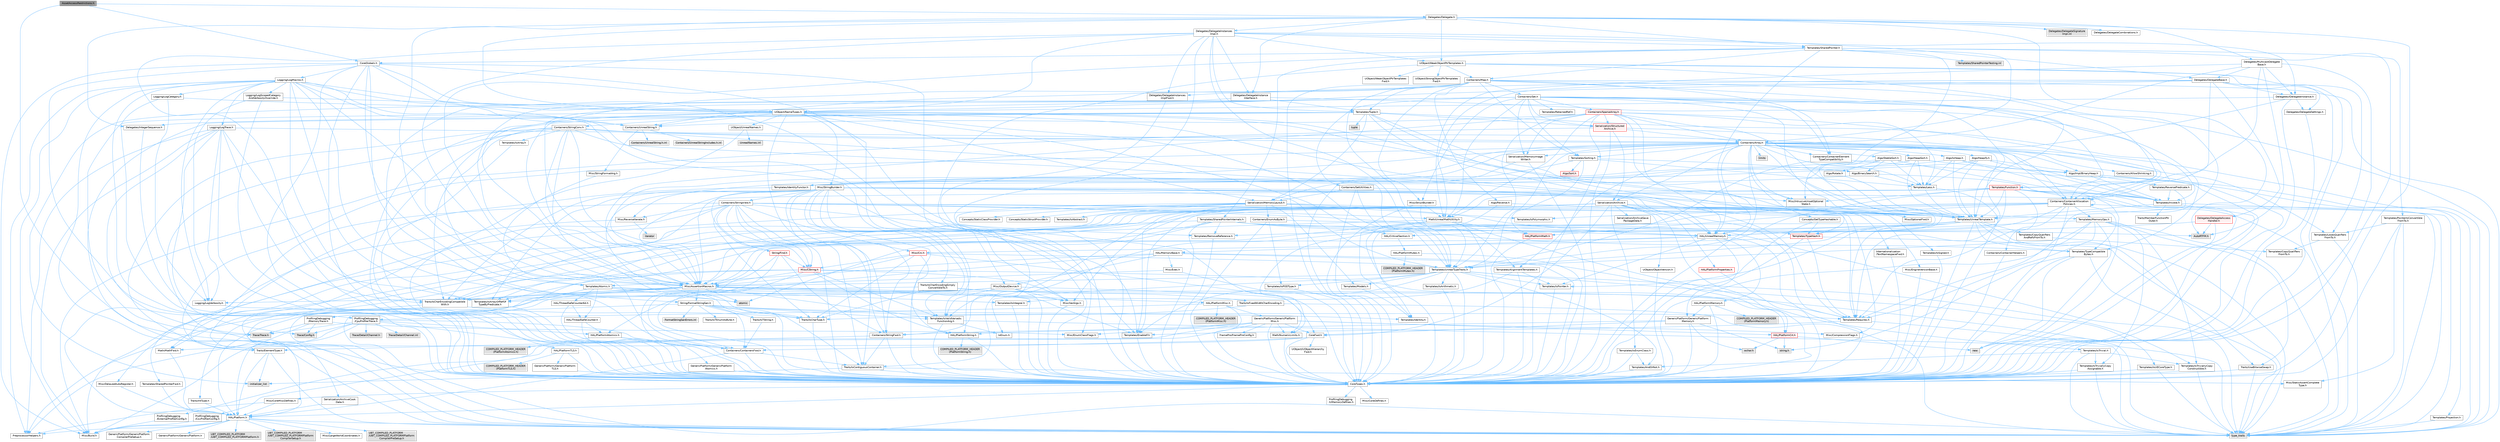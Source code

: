 digraph "AssetAccessRestrictions.h"
{
 // INTERACTIVE_SVG=YES
 // LATEX_PDF_SIZE
  bgcolor="transparent";
  edge [fontname=Helvetica,fontsize=10,labelfontname=Helvetica,labelfontsize=10];
  node [fontname=Helvetica,fontsize=10,shape=box,height=0.2,width=0.4];
  Node1 [id="Node000001",label="AssetAccessRestrictions.h",height=0.2,width=0.4,color="gray40", fillcolor="grey60", style="filled", fontcolor="black",tooltip=" "];
  Node1 -> Node2 [id="edge1_Node000001_Node000002",color="steelblue1",style="solid",tooltip=" "];
  Node2 [id="Node000002",label="CoreGlobals.h",height=0.2,width=0.4,color="grey40", fillcolor="white", style="filled",URL="$d5/d8c/CoreGlobals_8h.html",tooltip=" "];
  Node2 -> Node3 [id="edge2_Node000002_Node000003",color="steelblue1",style="solid",tooltip=" "];
  Node3 [id="Node000003",label="Containers/UnrealString.h",height=0.2,width=0.4,color="grey40", fillcolor="white", style="filled",URL="$d5/dba/UnrealString_8h.html",tooltip=" "];
  Node3 -> Node4 [id="edge3_Node000003_Node000004",color="steelblue1",style="solid",tooltip=" "];
  Node4 [id="Node000004",label="Containers/UnrealStringIncludes.h.inl",height=0.2,width=0.4,color="grey60", fillcolor="#E0E0E0", style="filled",tooltip=" "];
  Node3 -> Node5 [id="edge4_Node000003_Node000005",color="steelblue1",style="solid",tooltip=" "];
  Node5 [id="Node000005",label="Containers/UnrealString.h.inl",height=0.2,width=0.4,color="grey60", fillcolor="#E0E0E0", style="filled",tooltip=" "];
  Node3 -> Node6 [id="edge5_Node000003_Node000006",color="steelblue1",style="solid",tooltip=" "];
  Node6 [id="Node000006",label="Misc/StringFormatArg.h",height=0.2,width=0.4,color="grey40", fillcolor="white", style="filled",URL="$d2/d16/StringFormatArg_8h.html",tooltip=" "];
  Node6 -> Node7 [id="edge6_Node000006_Node000007",color="steelblue1",style="solid",tooltip=" "];
  Node7 [id="Node000007",label="Containers/ContainersFwd.h",height=0.2,width=0.4,color="grey40", fillcolor="white", style="filled",URL="$d4/d0a/ContainersFwd_8h.html",tooltip=" "];
  Node7 -> Node8 [id="edge7_Node000007_Node000008",color="steelblue1",style="solid",tooltip=" "];
  Node8 [id="Node000008",label="HAL/Platform.h",height=0.2,width=0.4,color="grey40", fillcolor="white", style="filled",URL="$d9/dd0/Platform_8h.html",tooltip=" "];
  Node8 -> Node9 [id="edge8_Node000008_Node000009",color="steelblue1",style="solid",tooltip=" "];
  Node9 [id="Node000009",label="Misc/Build.h",height=0.2,width=0.4,color="grey40", fillcolor="white", style="filled",URL="$d3/dbb/Build_8h.html",tooltip=" "];
  Node8 -> Node10 [id="edge9_Node000008_Node000010",color="steelblue1",style="solid",tooltip=" "];
  Node10 [id="Node000010",label="Misc/LargeWorldCoordinates.h",height=0.2,width=0.4,color="grey40", fillcolor="white", style="filled",URL="$d2/dcb/LargeWorldCoordinates_8h.html",tooltip=" "];
  Node8 -> Node11 [id="edge10_Node000008_Node000011",color="steelblue1",style="solid",tooltip=" "];
  Node11 [id="Node000011",label="type_traits",height=0.2,width=0.4,color="grey60", fillcolor="#E0E0E0", style="filled",tooltip=" "];
  Node8 -> Node12 [id="edge11_Node000008_Node000012",color="steelblue1",style="solid",tooltip=" "];
  Node12 [id="Node000012",label="PreprocessorHelpers.h",height=0.2,width=0.4,color="grey40", fillcolor="white", style="filled",URL="$db/ddb/PreprocessorHelpers_8h.html",tooltip=" "];
  Node8 -> Node13 [id="edge12_Node000008_Node000013",color="steelblue1",style="solid",tooltip=" "];
  Node13 [id="Node000013",label="UBT_COMPILED_PLATFORM\l/UBT_COMPILED_PLATFORMPlatform\lCompilerPreSetup.h",height=0.2,width=0.4,color="grey60", fillcolor="#E0E0E0", style="filled",tooltip=" "];
  Node8 -> Node14 [id="edge13_Node000008_Node000014",color="steelblue1",style="solid",tooltip=" "];
  Node14 [id="Node000014",label="GenericPlatform/GenericPlatform\lCompilerPreSetup.h",height=0.2,width=0.4,color="grey40", fillcolor="white", style="filled",URL="$d9/dc8/GenericPlatformCompilerPreSetup_8h.html",tooltip=" "];
  Node8 -> Node15 [id="edge14_Node000008_Node000015",color="steelblue1",style="solid",tooltip=" "];
  Node15 [id="Node000015",label="GenericPlatform/GenericPlatform.h",height=0.2,width=0.4,color="grey40", fillcolor="white", style="filled",URL="$d6/d84/GenericPlatform_8h.html",tooltip=" "];
  Node8 -> Node16 [id="edge15_Node000008_Node000016",color="steelblue1",style="solid",tooltip=" "];
  Node16 [id="Node000016",label="UBT_COMPILED_PLATFORM\l/UBT_COMPILED_PLATFORMPlatform.h",height=0.2,width=0.4,color="grey60", fillcolor="#E0E0E0", style="filled",tooltip=" "];
  Node8 -> Node17 [id="edge16_Node000008_Node000017",color="steelblue1",style="solid",tooltip=" "];
  Node17 [id="Node000017",label="UBT_COMPILED_PLATFORM\l/UBT_COMPILED_PLATFORMPlatform\lCompilerSetup.h",height=0.2,width=0.4,color="grey60", fillcolor="#E0E0E0", style="filled",tooltip=" "];
  Node7 -> Node18 [id="edge17_Node000007_Node000018",color="steelblue1",style="solid",tooltip=" "];
  Node18 [id="Node000018",label="CoreTypes.h",height=0.2,width=0.4,color="grey40", fillcolor="white", style="filled",URL="$dc/dec/CoreTypes_8h.html",tooltip=" "];
  Node18 -> Node8 [id="edge18_Node000018_Node000008",color="steelblue1",style="solid",tooltip=" "];
  Node18 -> Node19 [id="edge19_Node000018_Node000019",color="steelblue1",style="solid",tooltip=" "];
  Node19 [id="Node000019",label="ProfilingDebugging\l/UMemoryDefines.h",height=0.2,width=0.4,color="grey40", fillcolor="white", style="filled",URL="$d2/da2/UMemoryDefines_8h.html",tooltip=" "];
  Node18 -> Node20 [id="edge20_Node000018_Node000020",color="steelblue1",style="solid",tooltip=" "];
  Node20 [id="Node000020",label="Misc/CoreMiscDefines.h",height=0.2,width=0.4,color="grey40", fillcolor="white", style="filled",URL="$da/d38/CoreMiscDefines_8h.html",tooltip=" "];
  Node20 -> Node8 [id="edge21_Node000020_Node000008",color="steelblue1",style="solid",tooltip=" "];
  Node20 -> Node12 [id="edge22_Node000020_Node000012",color="steelblue1",style="solid",tooltip=" "];
  Node18 -> Node21 [id="edge23_Node000018_Node000021",color="steelblue1",style="solid",tooltip=" "];
  Node21 [id="Node000021",label="Misc/CoreDefines.h",height=0.2,width=0.4,color="grey40", fillcolor="white", style="filled",URL="$d3/dd2/CoreDefines_8h.html",tooltip=" "];
  Node7 -> Node22 [id="edge24_Node000007_Node000022",color="steelblue1",style="solid",tooltip=" "];
  Node22 [id="Node000022",label="Traits/IsContiguousContainer.h",height=0.2,width=0.4,color="grey40", fillcolor="white", style="filled",URL="$d5/d3c/IsContiguousContainer_8h.html",tooltip=" "];
  Node22 -> Node18 [id="edge25_Node000022_Node000018",color="steelblue1",style="solid",tooltip=" "];
  Node22 -> Node23 [id="edge26_Node000022_Node000023",color="steelblue1",style="solid",tooltip=" "];
  Node23 [id="Node000023",label="Misc/StaticAssertComplete\lType.h",height=0.2,width=0.4,color="grey40", fillcolor="white", style="filled",URL="$d5/d4e/StaticAssertCompleteType_8h.html",tooltip=" "];
  Node22 -> Node24 [id="edge27_Node000022_Node000024",color="steelblue1",style="solid",tooltip=" "];
  Node24 [id="Node000024",label="initializer_list",height=0.2,width=0.4,color="grey60", fillcolor="#E0E0E0", style="filled",tooltip=" "];
  Node2 -> Node18 [id="edge28_Node000002_Node000018",color="steelblue1",style="solid",tooltip=" "];
  Node2 -> Node25 [id="edge29_Node000002_Node000025",color="steelblue1",style="solid",tooltip=" "];
  Node25 [id="Node000025",label="HAL/PlatformTLS.h",height=0.2,width=0.4,color="grey40", fillcolor="white", style="filled",URL="$d0/def/PlatformTLS_8h.html",tooltip=" "];
  Node25 -> Node18 [id="edge30_Node000025_Node000018",color="steelblue1",style="solid",tooltip=" "];
  Node25 -> Node26 [id="edge31_Node000025_Node000026",color="steelblue1",style="solid",tooltip=" "];
  Node26 [id="Node000026",label="GenericPlatform/GenericPlatform\lTLS.h",height=0.2,width=0.4,color="grey40", fillcolor="white", style="filled",URL="$d3/d3c/GenericPlatformTLS_8h.html",tooltip=" "];
  Node26 -> Node18 [id="edge32_Node000026_Node000018",color="steelblue1",style="solid",tooltip=" "];
  Node25 -> Node27 [id="edge33_Node000025_Node000027",color="steelblue1",style="solid",tooltip=" "];
  Node27 [id="Node000027",label="COMPILED_PLATFORM_HEADER\l(PlatformTLS.h)",height=0.2,width=0.4,color="grey60", fillcolor="#E0E0E0", style="filled",tooltip=" "];
  Node2 -> Node28 [id="edge34_Node000002_Node000028",color="steelblue1",style="solid",tooltip=" "];
  Node28 [id="Node000028",label="Logging/LogMacros.h",height=0.2,width=0.4,color="grey40", fillcolor="white", style="filled",URL="$d0/d16/LogMacros_8h.html",tooltip=" "];
  Node28 -> Node3 [id="edge35_Node000028_Node000003",color="steelblue1",style="solid",tooltip=" "];
  Node28 -> Node18 [id="edge36_Node000028_Node000018",color="steelblue1",style="solid",tooltip=" "];
  Node28 -> Node12 [id="edge37_Node000028_Node000012",color="steelblue1",style="solid",tooltip=" "];
  Node28 -> Node29 [id="edge38_Node000028_Node000029",color="steelblue1",style="solid",tooltip=" "];
  Node29 [id="Node000029",label="Logging/LogCategory.h",height=0.2,width=0.4,color="grey40", fillcolor="white", style="filled",URL="$d9/d36/LogCategory_8h.html",tooltip=" "];
  Node29 -> Node18 [id="edge39_Node000029_Node000018",color="steelblue1",style="solid",tooltip=" "];
  Node29 -> Node30 [id="edge40_Node000029_Node000030",color="steelblue1",style="solid",tooltip=" "];
  Node30 [id="Node000030",label="Logging/LogVerbosity.h",height=0.2,width=0.4,color="grey40", fillcolor="white", style="filled",URL="$d2/d8f/LogVerbosity_8h.html",tooltip=" "];
  Node30 -> Node18 [id="edge41_Node000030_Node000018",color="steelblue1",style="solid",tooltip=" "];
  Node29 -> Node31 [id="edge42_Node000029_Node000031",color="steelblue1",style="solid",tooltip=" "];
  Node31 [id="Node000031",label="UObject/NameTypes.h",height=0.2,width=0.4,color="grey40", fillcolor="white", style="filled",URL="$d6/d35/NameTypes_8h.html",tooltip=" "];
  Node31 -> Node18 [id="edge43_Node000031_Node000018",color="steelblue1",style="solid",tooltip=" "];
  Node31 -> Node32 [id="edge44_Node000031_Node000032",color="steelblue1",style="solid",tooltip=" "];
  Node32 [id="Node000032",label="Misc/AssertionMacros.h",height=0.2,width=0.4,color="grey40", fillcolor="white", style="filled",URL="$d0/dfa/AssertionMacros_8h.html",tooltip=" "];
  Node32 -> Node18 [id="edge45_Node000032_Node000018",color="steelblue1",style="solid",tooltip=" "];
  Node32 -> Node8 [id="edge46_Node000032_Node000008",color="steelblue1",style="solid",tooltip=" "];
  Node32 -> Node33 [id="edge47_Node000032_Node000033",color="steelblue1",style="solid",tooltip=" "];
  Node33 [id="Node000033",label="HAL/PlatformMisc.h",height=0.2,width=0.4,color="grey40", fillcolor="white", style="filled",URL="$d0/df5/PlatformMisc_8h.html",tooltip=" "];
  Node33 -> Node18 [id="edge48_Node000033_Node000018",color="steelblue1",style="solid",tooltip=" "];
  Node33 -> Node34 [id="edge49_Node000033_Node000034",color="steelblue1",style="solid",tooltip=" "];
  Node34 [id="Node000034",label="GenericPlatform/GenericPlatform\lMisc.h",height=0.2,width=0.4,color="grey40", fillcolor="white", style="filled",URL="$db/d9a/GenericPlatformMisc_8h.html",tooltip=" "];
  Node34 -> Node35 [id="edge50_Node000034_Node000035",color="steelblue1",style="solid",tooltip=" "];
  Node35 [id="Node000035",label="Containers/StringFwd.h",height=0.2,width=0.4,color="grey40", fillcolor="white", style="filled",URL="$df/d37/StringFwd_8h.html",tooltip=" "];
  Node35 -> Node18 [id="edge51_Node000035_Node000018",color="steelblue1",style="solid",tooltip=" "];
  Node35 -> Node36 [id="edge52_Node000035_Node000036",color="steelblue1",style="solid",tooltip=" "];
  Node36 [id="Node000036",label="Traits/ElementType.h",height=0.2,width=0.4,color="grey40", fillcolor="white", style="filled",URL="$d5/d4f/ElementType_8h.html",tooltip=" "];
  Node36 -> Node8 [id="edge53_Node000036_Node000008",color="steelblue1",style="solid",tooltip=" "];
  Node36 -> Node24 [id="edge54_Node000036_Node000024",color="steelblue1",style="solid",tooltip=" "];
  Node36 -> Node11 [id="edge55_Node000036_Node000011",color="steelblue1",style="solid",tooltip=" "];
  Node35 -> Node22 [id="edge56_Node000035_Node000022",color="steelblue1",style="solid",tooltip=" "];
  Node34 -> Node37 [id="edge57_Node000034_Node000037",color="steelblue1",style="solid",tooltip=" "];
  Node37 [id="Node000037",label="CoreFwd.h",height=0.2,width=0.4,color="grey40", fillcolor="white", style="filled",URL="$d1/d1e/CoreFwd_8h.html",tooltip=" "];
  Node37 -> Node18 [id="edge58_Node000037_Node000018",color="steelblue1",style="solid",tooltip=" "];
  Node37 -> Node7 [id="edge59_Node000037_Node000007",color="steelblue1",style="solid",tooltip=" "];
  Node37 -> Node38 [id="edge60_Node000037_Node000038",color="steelblue1",style="solid",tooltip=" "];
  Node38 [id="Node000038",label="Math/MathFwd.h",height=0.2,width=0.4,color="grey40", fillcolor="white", style="filled",URL="$d2/d10/MathFwd_8h.html",tooltip=" "];
  Node38 -> Node8 [id="edge61_Node000038_Node000008",color="steelblue1",style="solid",tooltip=" "];
  Node37 -> Node39 [id="edge62_Node000037_Node000039",color="steelblue1",style="solid",tooltip=" "];
  Node39 [id="Node000039",label="UObject/UObjectHierarchy\lFwd.h",height=0.2,width=0.4,color="grey40", fillcolor="white", style="filled",URL="$d3/d13/UObjectHierarchyFwd_8h.html",tooltip=" "];
  Node34 -> Node18 [id="edge63_Node000034_Node000018",color="steelblue1",style="solid",tooltip=" "];
  Node34 -> Node40 [id="edge64_Node000034_Node000040",color="steelblue1",style="solid",tooltip=" "];
  Node40 [id="Node000040",label="FramePro/FrameProConfig.h",height=0.2,width=0.4,color="grey40", fillcolor="white", style="filled",URL="$d7/d90/FrameProConfig_8h.html",tooltip=" "];
  Node34 -> Node41 [id="edge65_Node000034_Node000041",color="steelblue1",style="solid",tooltip=" "];
  Node41 [id="Node000041",label="HAL/PlatformCrt.h",height=0.2,width=0.4,color="red", fillcolor="#FFF0F0", style="filled",URL="$d8/d75/PlatformCrt_8h.html",tooltip=" "];
  Node41 -> Node42 [id="edge66_Node000041_Node000042",color="steelblue1",style="solid",tooltip=" "];
  Node42 [id="Node000042",label="new",height=0.2,width=0.4,color="grey60", fillcolor="#E0E0E0", style="filled",tooltip=" "];
  Node41 -> Node43 [id="edge67_Node000041_Node000043",color="steelblue1",style="solid",tooltip=" "];
  Node43 [id="Node000043",label="wchar.h",height=0.2,width=0.4,color="grey60", fillcolor="#E0E0E0", style="filled",tooltip=" "];
  Node41 -> Node50 [id="edge68_Node000041_Node000050",color="steelblue1",style="solid",tooltip=" "];
  Node50 [id="Node000050",label="string.h",height=0.2,width=0.4,color="grey60", fillcolor="#E0E0E0", style="filled",tooltip=" "];
  Node34 -> Node51 [id="edge69_Node000034_Node000051",color="steelblue1",style="solid",tooltip=" "];
  Node51 [id="Node000051",label="Math/NumericLimits.h",height=0.2,width=0.4,color="grey40", fillcolor="white", style="filled",URL="$df/d1b/NumericLimits_8h.html",tooltip=" "];
  Node51 -> Node18 [id="edge70_Node000051_Node000018",color="steelblue1",style="solid",tooltip=" "];
  Node34 -> Node52 [id="edge71_Node000034_Node000052",color="steelblue1",style="solid",tooltip=" "];
  Node52 [id="Node000052",label="Misc/CompressionFlags.h",height=0.2,width=0.4,color="grey40", fillcolor="white", style="filled",URL="$d9/d76/CompressionFlags_8h.html",tooltip=" "];
  Node34 -> Node53 [id="edge72_Node000034_Node000053",color="steelblue1",style="solid",tooltip=" "];
  Node53 [id="Node000053",label="Misc/EnumClassFlags.h",height=0.2,width=0.4,color="grey40", fillcolor="white", style="filled",URL="$d8/de7/EnumClassFlags_8h.html",tooltip=" "];
  Node34 -> Node54 [id="edge73_Node000034_Node000054",color="steelblue1",style="solid",tooltip=" "];
  Node54 [id="Node000054",label="ProfilingDebugging\l/CsvProfilerConfig.h",height=0.2,width=0.4,color="grey40", fillcolor="white", style="filled",URL="$d3/d88/CsvProfilerConfig_8h.html",tooltip=" "];
  Node54 -> Node9 [id="edge74_Node000054_Node000009",color="steelblue1",style="solid",tooltip=" "];
  Node34 -> Node55 [id="edge75_Node000034_Node000055",color="steelblue1",style="solid",tooltip=" "];
  Node55 [id="Node000055",label="ProfilingDebugging\l/ExternalProfilerConfig.h",height=0.2,width=0.4,color="grey40", fillcolor="white", style="filled",URL="$d3/dbb/ExternalProfilerConfig_8h.html",tooltip=" "];
  Node55 -> Node9 [id="edge76_Node000055_Node000009",color="steelblue1",style="solid",tooltip=" "];
  Node33 -> Node56 [id="edge77_Node000033_Node000056",color="steelblue1",style="solid",tooltip=" "];
  Node56 [id="Node000056",label="COMPILED_PLATFORM_HEADER\l(PlatformMisc.h)",height=0.2,width=0.4,color="grey60", fillcolor="#E0E0E0", style="filled",tooltip=" "];
  Node33 -> Node57 [id="edge78_Node000033_Node000057",color="steelblue1",style="solid",tooltip=" "];
  Node57 [id="Node000057",label="ProfilingDebugging\l/CpuProfilerTrace.h",height=0.2,width=0.4,color="grey40", fillcolor="white", style="filled",URL="$da/dcb/CpuProfilerTrace_8h.html",tooltip=" "];
  Node57 -> Node18 [id="edge79_Node000057_Node000018",color="steelblue1",style="solid",tooltip=" "];
  Node57 -> Node7 [id="edge80_Node000057_Node000007",color="steelblue1",style="solid",tooltip=" "];
  Node57 -> Node58 [id="edge81_Node000057_Node000058",color="steelblue1",style="solid",tooltip=" "];
  Node58 [id="Node000058",label="HAL/PlatformAtomics.h",height=0.2,width=0.4,color="grey40", fillcolor="white", style="filled",URL="$d3/d36/PlatformAtomics_8h.html",tooltip=" "];
  Node58 -> Node18 [id="edge82_Node000058_Node000018",color="steelblue1",style="solid",tooltip=" "];
  Node58 -> Node59 [id="edge83_Node000058_Node000059",color="steelblue1",style="solid",tooltip=" "];
  Node59 [id="Node000059",label="GenericPlatform/GenericPlatform\lAtomics.h",height=0.2,width=0.4,color="grey40", fillcolor="white", style="filled",URL="$da/d72/GenericPlatformAtomics_8h.html",tooltip=" "];
  Node59 -> Node18 [id="edge84_Node000059_Node000018",color="steelblue1",style="solid",tooltip=" "];
  Node58 -> Node60 [id="edge85_Node000058_Node000060",color="steelblue1",style="solid",tooltip=" "];
  Node60 [id="Node000060",label="COMPILED_PLATFORM_HEADER\l(PlatformAtomics.h)",height=0.2,width=0.4,color="grey60", fillcolor="#E0E0E0", style="filled",tooltip=" "];
  Node57 -> Node12 [id="edge86_Node000057_Node000012",color="steelblue1",style="solid",tooltip=" "];
  Node57 -> Node9 [id="edge87_Node000057_Node000009",color="steelblue1",style="solid",tooltip=" "];
  Node57 -> Node61 [id="edge88_Node000057_Node000061",color="steelblue1",style="solid",tooltip=" "];
  Node61 [id="Node000061",label="Trace/Config.h",height=0.2,width=0.4,color="grey60", fillcolor="#E0E0E0", style="filled",tooltip=" "];
  Node57 -> Node62 [id="edge89_Node000057_Node000062",color="steelblue1",style="solid",tooltip=" "];
  Node62 [id="Node000062",label="Trace/Detail/Channel.h",height=0.2,width=0.4,color="grey60", fillcolor="#E0E0E0", style="filled",tooltip=" "];
  Node57 -> Node63 [id="edge90_Node000057_Node000063",color="steelblue1",style="solid",tooltip=" "];
  Node63 [id="Node000063",label="Trace/Detail/Channel.inl",height=0.2,width=0.4,color="grey60", fillcolor="#E0E0E0", style="filled",tooltip=" "];
  Node57 -> Node64 [id="edge91_Node000057_Node000064",color="steelblue1",style="solid",tooltip=" "];
  Node64 [id="Node000064",label="Trace/Trace.h",height=0.2,width=0.4,color="grey60", fillcolor="#E0E0E0", style="filled",tooltip=" "];
  Node32 -> Node12 [id="edge92_Node000032_Node000012",color="steelblue1",style="solid",tooltip=" "];
  Node32 -> Node65 [id="edge93_Node000032_Node000065",color="steelblue1",style="solid",tooltip=" "];
  Node65 [id="Node000065",label="Templates/EnableIf.h",height=0.2,width=0.4,color="grey40", fillcolor="white", style="filled",URL="$d7/d60/EnableIf_8h.html",tooltip=" "];
  Node65 -> Node18 [id="edge94_Node000065_Node000018",color="steelblue1",style="solid",tooltip=" "];
  Node32 -> Node66 [id="edge95_Node000032_Node000066",color="steelblue1",style="solid",tooltip=" "];
  Node66 [id="Node000066",label="Templates/IsArrayOrRefOf\lTypeByPredicate.h",height=0.2,width=0.4,color="grey40", fillcolor="white", style="filled",URL="$d6/da1/IsArrayOrRefOfTypeByPredicate_8h.html",tooltip=" "];
  Node66 -> Node18 [id="edge96_Node000066_Node000018",color="steelblue1",style="solid",tooltip=" "];
  Node32 -> Node67 [id="edge97_Node000032_Node000067",color="steelblue1",style="solid",tooltip=" "];
  Node67 [id="Node000067",label="Templates/IsValidVariadic\lFunctionArg.h",height=0.2,width=0.4,color="grey40", fillcolor="white", style="filled",URL="$d0/dc8/IsValidVariadicFunctionArg_8h.html",tooltip=" "];
  Node67 -> Node18 [id="edge98_Node000067_Node000018",color="steelblue1",style="solid",tooltip=" "];
  Node67 -> Node68 [id="edge99_Node000067_Node000068",color="steelblue1",style="solid",tooltip=" "];
  Node68 [id="Node000068",label="IsEnum.h",height=0.2,width=0.4,color="grey40", fillcolor="white", style="filled",URL="$d4/de5/IsEnum_8h.html",tooltip=" "];
  Node67 -> Node11 [id="edge100_Node000067_Node000011",color="steelblue1",style="solid",tooltip=" "];
  Node32 -> Node69 [id="edge101_Node000032_Node000069",color="steelblue1",style="solid",tooltip=" "];
  Node69 [id="Node000069",label="Traits/IsCharEncodingCompatible\lWith.h",height=0.2,width=0.4,color="grey40", fillcolor="white", style="filled",URL="$df/dd1/IsCharEncodingCompatibleWith_8h.html",tooltip=" "];
  Node69 -> Node11 [id="edge102_Node000069_Node000011",color="steelblue1",style="solid",tooltip=" "];
  Node69 -> Node70 [id="edge103_Node000069_Node000070",color="steelblue1",style="solid",tooltip=" "];
  Node70 [id="Node000070",label="Traits/IsCharType.h",height=0.2,width=0.4,color="grey40", fillcolor="white", style="filled",URL="$db/d51/IsCharType_8h.html",tooltip=" "];
  Node70 -> Node18 [id="edge104_Node000070_Node000018",color="steelblue1",style="solid",tooltip=" "];
  Node32 -> Node71 [id="edge105_Node000032_Node000071",color="steelblue1",style="solid",tooltip=" "];
  Node71 [id="Node000071",label="Misc/VarArgs.h",height=0.2,width=0.4,color="grey40", fillcolor="white", style="filled",URL="$d5/d6f/VarArgs_8h.html",tooltip=" "];
  Node71 -> Node18 [id="edge106_Node000071_Node000018",color="steelblue1",style="solid",tooltip=" "];
  Node32 -> Node72 [id="edge107_Node000032_Node000072",color="steelblue1",style="solid",tooltip=" "];
  Node72 [id="Node000072",label="String/FormatStringSan.h",height=0.2,width=0.4,color="grey40", fillcolor="white", style="filled",URL="$d3/d8b/FormatStringSan_8h.html",tooltip=" "];
  Node72 -> Node11 [id="edge108_Node000072_Node000011",color="steelblue1",style="solid",tooltip=" "];
  Node72 -> Node18 [id="edge109_Node000072_Node000018",color="steelblue1",style="solid",tooltip=" "];
  Node72 -> Node73 [id="edge110_Node000072_Node000073",color="steelblue1",style="solid",tooltip=" "];
  Node73 [id="Node000073",label="Templates/Requires.h",height=0.2,width=0.4,color="grey40", fillcolor="white", style="filled",URL="$dc/d96/Requires_8h.html",tooltip=" "];
  Node73 -> Node65 [id="edge111_Node000073_Node000065",color="steelblue1",style="solid",tooltip=" "];
  Node73 -> Node11 [id="edge112_Node000073_Node000011",color="steelblue1",style="solid",tooltip=" "];
  Node72 -> Node74 [id="edge113_Node000072_Node000074",color="steelblue1",style="solid",tooltip=" "];
  Node74 [id="Node000074",label="Templates/Identity.h",height=0.2,width=0.4,color="grey40", fillcolor="white", style="filled",URL="$d0/dd5/Identity_8h.html",tooltip=" "];
  Node72 -> Node67 [id="edge114_Node000072_Node000067",color="steelblue1",style="solid",tooltip=" "];
  Node72 -> Node70 [id="edge115_Node000072_Node000070",color="steelblue1",style="solid",tooltip=" "];
  Node72 -> Node75 [id="edge116_Node000072_Node000075",color="steelblue1",style="solid",tooltip=" "];
  Node75 [id="Node000075",label="Traits/IsTEnumAsByte.h",height=0.2,width=0.4,color="grey40", fillcolor="white", style="filled",URL="$d1/de6/IsTEnumAsByte_8h.html",tooltip=" "];
  Node72 -> Node76 [id="edge117_Node000072_Node000076",color="steelblue1",style="solid",tooltip=" "];
  Node76 [id="Node000076",label="Traits/IsTString.h",height=0.2,width=0.4,color="grey40", fillcolor="white", style="filled",URL="$d0/df8/IsTString_8h.html",tooltip=" "];
  Node76 -> Node7 [id="edge118_Node000076_Node000007",color="steelblue1",style="solid",tooltip=" "];
  Node72 -> Node7 [id="edge119_Node000072_Node000007",color="steelblue1",style="solid",tooltip=" "];
  Node72 -> Node77 [id="edge120_Node000072_Node000077",color="steelblue1",style="solid",tooltip=" "];
  Node77 [id="Node000077",label="FormatStringSanErrors.inl",height=0.2,width=0.4,color="grey60", fillcolor="#E0E0E0", style="filled",tooltip=" "];
  Node32 -> Node78 [id="edge121_Node000032_Node000078",color="steelblue1",style="solid",tooltip=" "];
  Node78 [id="Node000078",label="atomic",height=0.2,width=0.4,color="grey60", fillcolor="#E0E0E0", style="filled",tooltip=" "];
  Node31 -> Node79 [id="edge122_Node000031_Node000079",color="steelblue1",style="solid",tooltip=" "];
  Node79 [id="Node000079",label="HAL/UnrealMemory.h",height=0.2,width=0.4,color="grey40", fillcolor="white", style="filled",URL="$d9/d96/UnrealMemory_8h.html",tooltip=" "];
  Node79 -> Node18 [id="edge123_Node000079_Node000018",color="steelblue1",style="solid",tooltip=" "];
  Node79 -> Node80 [id="edge124_Node000079_Node000080",color="steelblue1",style="solid",tooltip=" "];
  Node80 [id="Node000080",label="GenericPlatform/GenericPlatform\lMemory.h",height=0.2,width=0.4,color="grey40", fillcolor="white", style="filled",URL="$dd/d22/GenericPlatformMemory_8h.html",tooltip=" "];
  Node80 -> Node37 [id="edge125_Node000080_Node000037",color="steelblue1",style="solid",tooltip=" "];
  Node80 -> Node18 [id="edge126_Node000080_Node000018",color="steelblue1",style="solid",tooltip=" "];
  Node80 -> Node81 [id="edge127_Node000080_Node000081",color="steelblue1",style="solid",tooltip=" "];
  Node81 [id="Node000081",label="HAL/PlatformString.h",height=0.2,width=0.4,color="grey40", fillcolor="white", style="filled",URL="$db/db5/PlatformString_8h.html",tooltip=" "];
  Node81 -> Node18 [id="edge128_Node000081_Node000018",color="steelblue1",style="solid",tooltip=" "];
  Node81 -> Node82 [id="edge129_Node000081_Node000082",color="steelblue1",style="solid",tooltip=" "];
  Node82 [id="Node000082",label="COMPILED_PLATFORM_HEADER\l(PlatformString.h)",height=0.2,width=0.4,color="grey60", fillcolor="#E0E0E0", style="filled",tooltip=" "];
  Node80 -> Node50 [id="edge130_Node000080_Node000050",color="steelblue1",style="solid",tooltip=" "];
  Node80 -> Node43 [id="edge131_Node000080_Node000043",color="steelblue1",style="solid",tooltip=" "];
  Node79 -> Node83 [id="edge132_Node000079_Node000083",color="steelblue1",style="solid",tooltip=" "];
  Node83 [id="Node000083",label="HAL/MemoryBase.h",height=0.2,width=0.4,color="grey40", fillcolor="white", style="filled",URL="$d6/d9f/MemoryBase_8h.html",tooltip=" "];
  Node83 -> Node18 [id="edge133_Node000083_Node000018",color="steelblue1",style="solid",tooltip=" "];
  Node83 -> Node58 [id="edge134_Node000083_Node000058",color="steelblue1",style="solid",tooltip=" "];
  Node83 -> Node41 [id="edge135_Node000083_Node000041",color="steelblue1",style="solid",tooltip=" "];
  Node83 -> Node84 [id="edge136_Node000083_Node000084",color="steelblue1",style="solid",tooltip=" "];
  Node84 [id="Node000084",label="Misc/Exec.h",height=0.2,width=0.4,color="grey40", fillcolor="white", style="filled",URL="$de/ddb/Exec_8h.html",tooltip=" "];
  Node84 -> Node18 [id="edge137_Node000084_Node000018",color="steelblue1",style="solid",tooltip=" "];
  Node84 -> Node32 [id="edge138_Node000084_Node000032",color="steelblue1",style="solid",tooltip=" "];
  Node83 -> Node85 [id="edge139_Node000083_Node000085",color="steelblue1",style="solid",tooltip=" "];
  Node85 [id="Node000085",label="Misc/OutputDevice.h",height=0.2,width=0.4,color="grey40", fillcolor="white", style="filled",URL="$d7/d32/OutputDevice_8h.html",tooltip=" "];
  Node85 -> Node37 [id="edge140_Node000085_Node000037",color="steelblue1",style="solid",tooltip=" "];
  Node85 -> Node18 [id="edge141_Node000085_Node000018",color="steelblue1",style="solid",tooltip=" "];
  Node85 -> Node30 [id="edge142_Node000085_Node000030",color="steelblue1",style="solid",tooltip=" "];
  Node85 -> Node71 [id="edge143_Node000085_Node000071",color="steelblue1",style="solid",tooltip=" "];
  Node85 -> Node66 [id="edge144_Node000085_Node000066",color="steelblue1",style="solid",tooltip=" "];
  Node85 -> Node67 [id="edge145_Node000085_Node000067",color="steelblue1",style="solid",tooltip=" "];
  Node85 -> Node69 [id="edge146_Node000085_Node000069",color="steelblue1",style="solid",tooltip=" "];
  Node83 -> Node86 [id="edge147_Node000083_Node000086",color="steelblue1",style="solid",tooltip=" "];
  Node86 [id="Node000086",label="Templates/Atomic.h",height=0.2,width=0.4,color="grey40", fillcolor="white", style="filled",URL="$d3/d91/Atomic_8h.html",tooltip=" "];
  Node86 -> Node87 [id="edge148_Node000086_Node000087",color="steelblue1",style="solid",tooltip=" "];
  Node87 [id="Node000087",label="HAL/ThreadSafeCounter.h",height=0.2,width=0.4,color="grey40", fillcolor="white", style="filled",URL="$dc/dc9/ThreadSafeCounter_8h.html",tooltip=" "];
  Node87 -> Node18 [id="edge149_Node000087_Node000018",color="steelblue1",style="solid",tooltip=" "];
  Node87 -> Node58 [id="edge150_Node000087_Node000058",color="steelblue1",style="solid",tooltip=" "];
  Node86 -> Node88 [id="edge151_Node000086_Node000088",color="steelblue1",style="solid",tooltip=" "];
  Node88 [id="Node000088",label="HAL/ThreadSafeCounter64.h",height=0.2,width=0.4,color="grey40", fillcolor="white", style="filled",URL="$d0/d12/ThreadSafeCounter64_8h.html",tooltip=" "];
  Node88 -> Node18 [id="edge152_Node000088_Node000018",color="steelblue1",style="solid",tooltip=" "];
  Node88 -> Node87 [id="edge153_Node000088_Node000087",color="steelblue1",style="solid",tooltip=" "];
  Node86 -> Node89 [id="edge154_Node000086_Node000089",color="steelblue1",style="solid",tooltip=" "];
  Node89 [id="Node000089",label="Templates/IsIntegral.h",height=0.2,width=0.4,color="grey40", fillcolor="white", style="filled",URL="$da/d64/IsIntegral_8h.html",tooltip=" "];
  Node89 -> Node18 [id="edge155_Node000089_Node000018",color="steelblue1",style="solid",tooltip=" "];
  Node86 -> Node90 [id="edge156_Node000086_Node000090",color="steelblue1",style="solid",tooltip=" "];
  Node90 [id="Node000090",label="Templates/IsTrivial.h",height=0.2,width=0.4,color="grey40", fillcolor="white", style="filled",URL="$da/d4c/IsTrivial_8h.html",tooltip=" "];
  Node90 -> Node91 [id="edge157_Node000090_Node000091",color="steelblue1",style="solid",tooltip=" "];
  Node91 [id="Node000091",label="Templates/AndOrNot.h",height=0.2,width=0.4,color="grey40", fillcolor="white", style="filled",URL="$db/d0a/AndOrNot_8h.html",tooltip=" "];
  Node91 -> Node18 [id="edge158_Node000091_Node000018",color="steelblue1",style="solid",tooltip=" "];
  Node90 -> Node92 [id="edge159_Node000090_Node000092",color="steelblue1",style="solid",tooltip=" "];
  Node92 [id="Node000092",label="Templates/IsTriviallyCopy\lConstructible.h",height=0.2,width=0.4,color="grey40", fillcolor="white", style="filled",URL="$d3/d78/IsTriviallyCopyConstructible_8h.html",tooltip=" "];
  Node92 -> Node18 [id="edge160_Node000092_Node000018",color="steelblue1",style="solid",tooltip=" "];
  Node92 -> Node11 [id="edge161_Node000092_Node000011",color="steelblue1",style="solid",tooltip=" "];
  Node90 -> Node93 [id="edge162_Node000090_Node000093",color="steelblue1",style="solid",tooltip=" "];
  Node93 [id="Node000093",label="Templates/IsTriviallyCopy\lAssignable.h",height=0.2,width=0.4,color="grey40", fillcolor="white", style="filled",URL="$d2/df2/IsTriviallyCopyAssignable_8h.html",tooltip=" "];
  Node93 -> Node18 [id="edge163_Node000093_Node000018",color="steelblue1",style="solid",tooltip=" "];
  Node93 -> Node11 [id="edge164_Node000093_Node000011",color="steelblue1",style="solid",tooltip=" "];
  Node90 -> Node11 [id="edge165_Node000090_Node000011",color="steelblue1",style="solid",tooltip=" "];
  Node86 -> Node94 [id="edge166_Node000086_Node000094",color="steelblue1",style="solid",tooltip=" "];
  Node94 [id="Node000094",label="Traits/IntType.h",height=0.2,width=0.4,color="grey40", fillcolor="white", style="filled",URL="$d7/deb/IntType_8h.html",tooltip=" "];
  Node94 -> Node8 [id="edge167_Node000094_Node000008",color="steelblue1",style="solid",tooltip=" "];
  Node86 -> Node78 [id="edge168_Node000086_Node000078",color="steelblue1",style="solid",tooltip=" "];
  Node79 -> Node95 [id="edge169_Node000079_Node000095",color="steelblue1",style="solid",tooltip=" "];
  Node95 [id="Node000095",label="HAL/PlatformMemory.h",height=0.2,width=0.4,color="grey40", fillcolor="white", style="filled",URL="$de/d68/PlatformMemory_8h.html",tooltip=" "];
  Node95 -> Node18 [id="edge170_Node000095_Node000018",color="steelblue1",style="solid",tooltip=" "];
  Node95 -> Node80 [id="edge171_Node000095_Node000080",color="steelblue1",style="solid",tooltip=" "];
  Node95 -> Node96 [id="edge172_Node000095_Node000096",color="steelblue1",style="solid",tooltip=" "];
  Node96 [id="Node000096",label="COMPILED_PLATFORM_HEADER\l(PlatformMemory.h)",height=0.2,width=0.4,color="grey60", fillcolor="#E0E0E0", style="filled",tooltip=" "];
  Node79 -> Node97 [id="edge173_Node000079_Node000097",color="steelblue1",style="solid",tooltip=" "];
  Node97 [id="Node000097",label="ProfilingDebugging\l/MemoryTrace.h",height=0.2,width=0.4,color="grey40", fillcolor="white", style="filled",URL="$da/dd7/MemoryTrace_8h.html",tooltip=" "];
  Node97 -> Node8 [id="edge174_Node000097_Node000008",color="steelblue1",style="solid",tooltip=" "];
  Node97 -> Node53 [id="edge175_Node000097_Node000053",color="steelblue1",style="solid",tooltip=" "];
  Node97 -> Node61 [id="edge176_Node000097_Node000061",color="steelblue1",style="solid",tooltip=" "];
  Node97 -> Node64 [id="edge177_Node000097_Node000064",color="steelblue1",style="solid",tooltip=" "];
  Node79 -> Node98 [id="edge178_Node000079_Node000098",color="steelblue1",style="solid",tooltip=" "];
  Node98 [id="Node000098",label="Templates/IsPointer.h",height=0.2,width=0.4,color="grey40", fillcolor="white", style="filled",URL="$d7/d05/IsPointer_8h.html",tooltip=" "];
  Node98 -> Node18 [id="edge179_Node000098_Node000018",color="steelblue1",style="solid",tooltip=" "];
  Node31 -> Node99 [id="edge180_Node000031_Node000099",color="steelblue1",style="solid",tooltip=" "];
  Node99 [id="Node000099",label="Templates/UnrealTypeTraits.h",height=0.2,width=0.4,color="grey40", fillcolor="white", style="filled",URL="$d2/d2d/UnrealTypeTraits_8h.html",tooltip=" "];
  Node99 -> Node18 [id="edge181_Node000099_Node000018",color="steelblue1",style="solid",tooltip=" "];
  Node99 -> Node98 [id="edge182_Node000099_Node000098",color="steelblue1",style="solid",tooltip=" "];
  Node99 -> Node32 [id="edge183_Node000099_Node000032",color="steelblue1",style="solid",tooltip=" "];
  Node99 -> Node91 [id="edge184_Node000099_Node000091",color="steelblue1",style="solid",tooltip=" "];
  Node99 -> Node65 [id="edge185_Node000099_Node000065",color="steelblue1",style="solid",tooltip=" "];
  Node99 -> Node100 [id="edge186_Node000099_Node000100",color="steelblue1",style="solid",tooltip=" "];
  Node100 [id="Node000100",label="Templates/IsArithmetic.h",height=0.2,width=0.4,color="grey40", fillcolor="white", style="filled",URL="$d2/d5d/IsArithmetic_8h.html",tooltip=" "];
  Node100 -> Node18 [id="edge187_Node000100_Node000018",color="steelblue1",style="solid",tooltip=" "];
  Node99 -> Node68 [id="edge188_Node000099_Node000068",color="steelblue1",style="solid",tooltip=" "];
  Node99 -> Node101 [id="edge189_Node000099_Node000101",color="steelblue1",style="solid",tooltip=" "];
  Node101 [id="Node000101",label="Templates/Models.h",height=0.2,width=0.4,color="grey40", fillcolor="white", style="filled",URL="$d3/d0c/Models_8h.html",tooltip=" "];
  Node101 -> Node74 [id="edge190_Node000101_Node000074",color="steelblue1",style="solid",tooltip=" "];
  Node99 -> Node102 [id="edge191_Node000099_Node000102",color="steelblue1",style="solid",tooltip=" "];
  Node102 [id="Node000102",label="Templates/IsPODType.h",height=0.2,width=0.4,color="grey40", fillcolor="white", style="filled",URL="$d7/db1/IsPODType_8h.html",tooltip=" "];
  Node102 -> Node18 [id="edge192_Node000102_Node000018",color="steelblue1",style="solid",tooltip=" "];
  Node99 -> Node103 [id="edge193_Node000099_Node000103",color="steelblue1",style="solid",tooltip=" "];
  Node103 [id="Node000103",label="Templates/IsUECoreType.h",height=0.2,width=0.4,color="grey40", fillcolor="white", style="filled",URL="$d1/db8/IsUECoreType_8h.html",tooltip=" "];
  Node103 -> Node18 [id="edge194_Node000103_Node000018",color="steelblue1",style="solid",tooltip=" "];
  Node103 -> Node11 [id="edge195_Node000103_Node000011",color="steelblue1",style="solid",tooltip=" "];
  Node99 -> Node92 [id="edge196_Node000099_Node000092",color="steelblue1",style="solid",tooltip=" "];
  Node31 -> Node104 [id="edge197_Node000031_Node000104",color="steelblue1",style="solid",tooltip=" "];
  Node104 [id="Node000104",label="Templates/UnrealTemplate.h",height=0.2,width=0.4,color="grey40", fillcolor="white", style="filled",URL="$d4/d24/UnrealTemplate_8h.html",tooltip=" "];
  Node104 -> Node18 [id="edge198_Node000104_Node000018",color="steelblue1",style="solid",tooltip=" "];
  Node104 -> Node98 [id="edge199_Node000104_Node000098",color="steelblue1",style="solid",tooltip=" "];
  Node104 -> Node79 [id="edge200_Node000104_Node000079",color="steelblue1",style="solid",tooltip=" "];
  Node104 -> Node105 [id="edge201_Node000104_Node000105",color="steelblue1",style="solid",tooltip=" "];
  Node105 [id="Node000105",label="Templates/CopyQualifiers\lAndRefsFromTo.h",height=0.2,width=0.4,color="grey40", fillcolor="white", style="filled",URL="$d3/db3/CopyQualifiersAndRefsFromTo_8h.html",tooltip=" "];
  Node105 -> Node106 [id="edge202_Node000105_Node000106",color="steelblue1",style="solid",tooltip=" "];
  Node106 [id="Node000106",label="Templates/CopyQualifiers\lFromTo.h",height=0.2,width=0.4,color="grey40", fillcolor="white", style="filled",URL="$d5/db4/CopyQualifiersFromTo_8h.html",tooltip=" "];
  Node104 -> Node99 [id="edge203_Node000104_Node000099",color="steelblue1",style="solid",tooltip=" "];
  Node104 -> Node107 [id="edge204_Node000104_Node000107",color="steelblue1",style="solid",tooltip=" "];
  Node107 [id="Node000107",label="Templates/RemoveReference.h",height=0.2,width=0.4,color="grey40", fillcolor="white", style="filled",URL="$da/dbe/RemoveReference_8h.html",tooltip=" "];
  Node107 -> Node18 [id="edge205_Node000107_Node000018",color="steelblue1",style="solid",tooltip=" "];
  Node104 -> Node73 [id="edge206_Node000104_Node000073",color="steelblue1",style="solid",tooltip=" "];
  Node104 -> Node108 [id="edge207_Node000104_Node000108",color="steelblue1",style="solid",tooltip=" "];
  Node108 [id="Node000108",label="Templates/TypeCompatible\lBytes.h",height=0.2,width=0.4,color="grey40", fillcolor="white", style="filled",URL="$df/d0a/TypeCompatibleBytes_8h.html",tooltip=" "];
  Node108 -> Node18 [id="edge208_Node000108_Node000018",color="steelblue1",style="solid",tooltip=" "];
  Node108 -> Node50 [id="edge209_Node000108_Node000050",color="steelblue1",style="solid",tooltip=" "];
  Node108 -> Node42 [id="edge210_Node000108_Node000042",color="steelblue1",style="solid",tooltip=" "];
  Node108 -> Node11 [id="edge211_Node000108_Node000011",color="steelblue1",style="solid",tooltip=" "];
  Node104 -> Node74 [id="edge212_Node000104_Node000074",color="steelblue1",style="solid",tooltip=" "];
  Node104 -> Node22 [id="edge213_Node000104_Node000022",color="steelblue1",style="solid",tooltip=" "];
  Node104 -> Node109 [id="edge214_Node000104_Node000109",color="steelblue1",style="solid",tooltip=" "];
  Node109 [id="Node000109",label="Traits/UseBitwiseSwap.h",height=0.2,width=0.4,color="grey40", fillcolor="white", style="filled",URL="$db/df3/UseBitwiseSwap_8h.html",tooltip=" "];
  Node109 -> Node18 [id="edge215_Node000109_Node000018",color="steelblue1",style="solid",tooltip=" "];
  Node109 -> Node11 [id="edge216_Node000109_Node000011",color="steelblue1",style="solid",tooltip=" "];
  Node104 -> Node11 [id="edge217_Node000104_Node000011",color="steelblue1",style="solid",tooltip=" "];
  Node31 -> Node3 [id="edge218_Node000031_Node000003",color="steelblue1",style="solid",tooltip=" "];
  Node31 -> Node110 [id="edge219_Node000031_Node000110",color="steelblue1",style="solid",tooltip=" "];
  Node110 [id="Node000110",label="HAL/CriticalSection.h",height=0.2,width=0.4,color="grey40", fillcolor="white", style="filled",URL="$d6/d90/CriticalSection_8h.html",tooltip=" "];
  Node110 -> Node111 [id="edge220_Node000110_Node000111",color="steelblue1",style="solid",tooltip=" "];
  Node111 [id="Node000111",label="HAL/PlatformMutex.h",height=0.2,width=0.4,color="grey40", fillcolor="white", style="filled",URL="$d9/d0b/PlatformMutex_8h.html",tooltip=" "];
  Node111 -> Node18 [id="edge221_Node000111_Node000018",color="steelblue1",style="solid",tooltip=" "];
  Node111 -> Node112 [id="edge222_Node000111_Node000112",color="steelblue1",style="solid",tooltip=" "];
  Node112 [id="Node000112",label="COMPILED_PLATFORM_HEADER\l(PlatformMutex.h)",height=0.2,width=0.4,color="grey60", fillcolor="#E0E0E0", style="filled",tooltip=" "];
  Node31 -> Node113 [id="edge223_Node000031_Node000113",color="steelblue1",style="solid",tooltip=" "];
  Node113 [id="Node000113",label="Containers/StringConv.h",height=0.2,width=0.4,color="grey40", fillcolor="white", style="filled",URL="$d3/ddf/StringConv_8h.html",tooltip=" "];
  Node113 -> Node18 [id="edge224_Node000113_Node000018",color="steelblue1",style="solid",tooltip=" "];
  Node113 -> Node32 [id="edge225_Node000113_Node000032",color="steelblue1",style="solid",tooltip=" "];
  Node113 -> Node114 [id="edge226_Node000113_Node000114",color="steelblue1",style="solid",tooltip=" "];
  Node114 [id="Node000114",label="Containers/ContainerAllocation\lPolicies.h",height=0.2,width=0.4,color="grey40", fillcolor="white", style="filled",URL="$d7/dff/ContainerAllocationPolicies_8h.html",tooltip=" "];
  Node114 -> Node18 [id="edge227_Node000114_Node000018",color="steelblue1",style="solid",tooltip=" "];
  Node114 -> Node115 [id="edge228_Node000114_Node000115",color="steelblue1",style="solid",tooltip=" "];
  Node115 [id="Node000115",label="Containers/ContainerHelpers.h",height=0.2,width=0.4,color="grey40", fillcolor="white", style="filled",URL="$d7/d33/ContainerHelpers_8h.html",tooltip=" "];
  Node115 -> Node18 [id="edge229_Node000115_Node000018",color="steelblue1",style="solid",tooltip=" "];
  Node114 -> Node114 [id="edge230_Node000114_Node000114",color="steelblue1",style="solid",tooltip=" "];
  Node114 -> Node116 [id="edge231_Node000114_Node000116",color="steelblue1",style="solid",tooltip=" "];
  Node116 [id="Node000116",label="HAL/PlatformMath.h",height=0.2,width=0.4,color="red", fillcolor="#FFF0F0", style="filled",URL="$dc/d53/PlatformMath_8h.html",tooltip=" "];
  Node116 -> Node18 [id="edge232_Node000116_Node000018",color="steelblue1",style="solid",tooltip=" "];
  Node114 -> Node79 [id="edge233_Node000114_Node000079",color="steelblue1",style="solid",tooltip=" "];
  Node114 -> Node51 [id="edge234_Node000114_Node000051",color="steelblue1",style="solid",tooltip=" "];
  Node114 -> Node32 [id="edge235_Node000114_Node000032",color="steelblue1",style="solid",tooltip=" "];
  Node114 -> Node124 [id="edge236_Node000114_Node000124",color="steelblue1",style="solid",tooltip=" "];
  Node124 [id="Node000124",label="Templates/IsPolymorphic.h",height=0.2,width=0.4,color="grey40", fillcolor="white", style="filled",URL="$dc/d20/IsPolymorphic_8h.html",tooltip=" "];
  Node114 -> Node125 [id="edge237_Node000114_Node000125",color="steelblue1",style="solid",tooltip=" "];
  Node125 [id="Node000125",label="Templates/MemoryOps.h",height=0.2,width=0.4,color="grey40", fillcolor="white", style="filled",URL="$db/dea/MemoryOps_8h.html",tooltip=" "];
  Node125 -> Node18 [id="edge238_Node000125_Node000018",color="steelblue1",style="solid",tooltip=" "];
  Node125 -> Node79 [id="edge239_Node000125_Node000079",color="steelblue1",style="solid",tooltip=" "];
  Node125 -> Node93 [id="edge240_Node000125_Node000093",color="steelblue1",style="solid",tooltip=" "];
  Node125 -> Node92 [id="edge241_Node000125_Node000092",color="steelblue1",style="solid",tooltip=" "];
  Node125 -> Node73 [id="edge242_Node000125_Node000073",color="steelblue1",style="solid",tooltip=" "];
  Node125 -> Node99 [id="edge243_Node000125_Node000099",color="steelblue1",style="solid",tooltip=" "];
  Node125 -> Node109 [id="edge244_Node000125_Node000109",color="steelblue1",style="solid",tooltip=" "];
  Node125 -> Node42 [id="edge245_Node000125_Node000042",color="steelblue1",style="solid",tooltip=" "];
  Node125 -> Node11 [id="edge246_Node000125_Node000011",color="steelblue1",style="solid",tooltip=" "];
  Node114 -> Node108 [id="edge247_Node000114_Node000108",color="steelblue1",style="solid",tooltip=" "];
  Node114 -> Node11 [id="edge248_Node000114_Node000011",color="steelblue1",style="solid",tooltip=" "];
  Node113 -> Node126 [id="edge249_Node000113_Node000126",color="steelblue1",style="solid",tooltip=" "];
  Node126 [id="Node000126",label="Containers/Array.h",height=0.2,width=0.4,color="grey40", fillcolor="white", style="filled",URL="$df/dd0/Array_8h.html",tooltip=" "];
  Node126 -> Node18 [id="edge250_Node000126_Node000018",color="steelblue1",style="solid",tooltip=" "];
  Node126 -> Node32 [id="edge251_Node000126_Node000032",color="steelblue1",style="solid",tooltip=" "];
  Node126 -> Node127 [id="edge252_Node000126_Node000127",color="steelblue1",style="solid",tooltip=" "];
  Node127 [id="Node000127",label="Misc/IntrusiveUnsetOptional\lState.h",height=0.2,width=0.4,color="grey40", fillcolor="white", style="filled",URL="$d2/d0a/IntrusiveUnsetOptionalState_8h.html",tooltip=" "];
  Node127 -> Node128 [id="edge253_Node000127_Node000128",color="steelblue1",style="solid",tooltip=" "];
  Node128 [id="Node000128",label="Misc/OptionalFwd.h",height=0.2,width=0.4,color="grey40", fillcolor="white", style="filled",URL="$dc/d50/OptionalFwd_8h.html",tooltip=" "];
  Node126 -> Node129 [id="edge254_Node000126_Node000129",color="steelblue1",style="solid",tooltip=" "];
  Node129 [id="Node000129",label="Misc/ReverseIterate.h",height=0.2,width=0.4,color="grey40", fillcolor="white", style="filled",URL="$db/de3/ReverseIterate_8h.html",tooltip=" "];
  Node129 -> Node8 [id="edge255_Node000129_Node000008",color="steelblue1",style="solid",tooltip=" "];
  Node129 -> Node130 [id="edge256_Node000129_Node000130",color="steelblue1",style="solid",tooltip=" "];
  Node130 [id="Node000130",label="iterator",height=0.2,width=0.4,color="grey60", fillcolor="#E0E0E0", style="filled",tooltip=" "];
  Node126 -> Node79 [id="edge257_Node000126_Node000079",color="steelblue1",style="solid",tooltip=" "];
  Node126 -> Node99 [id="edge258_Node000126_Node000099",color="steelblue1",style="solid",tooltip=" "];
  Node126 -> Node104 [id="edge259_Node000126_Node000104",color="steelblue1",style="solid",tooltip=" "];
  Node126 -> Node131 [id="edge260_Node000126_Node000131",color="steelblue1",style="solid",tooltip=" "];
  Node131 [id="Node000131",label="Containers/AllowShrinking.h",height=0.2,width=0.4,color="grey40", fillcolor="white", style="filled",URL="$d7/d1a/AllowShrinking_8h.html",tooltip=" "];
  Node131 -> Node18 [id="edge261_Node000131_Node000018",color="steelblue1",style="solid",tooltip=" "];
  Node126 -> Node114 [id="edge262_Node000126_Node000114",color="steelblue1",style="solid",tooltip=" "];
  Node126 -> Node132 [id="edge263_Node000126_Node000132",color="steelblue1",style="solid",tooltip=" "];
  Node132 [id="Node000132",label="Containers/ContainerElement\lTypeCompatibility.h",height=0.2,width=0.4,color="grey40", fillcolor="white", style="filled",URL="$df/ddf/ContainerElementTypeCompatibility_8h.html",tooltip=" "];
  Node132 -> Node18 [id="edge264_Node000132_Node000018",color="steelblue1",style="solid",tooltip=" "];
  Node132 -> Node99 [id="edge265_Node000132_Node000099",color="steelblue1",style="solid",tooltip=" "];
  Node126 -> Node133 [id="edge266_Node000126_Node000133",color="steelblue1",style="solid",tooltip=" "];
  Node133 [id="Node000133",label="Serialization/Archive.h",height=0.2,width=0.4,color="grey40", fillcolor="white", style="filled",URL="$d7/d3b/Archive_8h.html",tooltip=" "];
  Node133 -> Node37 [id="edge267_Node000133_Node000037",color="steelblue1",style="solid",tooltip=" "];
  Node133 -> Node18 [id="edge268_Node000133_Node000018",color="steelblue1",style="solid",tooltip=" "];
  Node133 -> Node134 [id="edge269_Node000133_Node000134",color="steelblue1",style="solid",tooltip=" "];
  Node134 [id="Node000134",label="HAL/PlatformProperties.h",height=0.2,width=0.4,color="red", fillcolor="#FFF0F0", style="filled",URL="$d9/db0/PlatformProperties_8h.html",tooltip=" "];
  Node134 -> Node18 [id="edge270_Node000134_Node000018",color="steelblue1",style="solid",tooltip=" "];
  Node133 -> Node137 [id="edge271_Node000133_Node000137",color="steelblue1",style="solid",tooltip=" "];
  Node137 [id="Node000137",label="Internationalization\l/TextNamespaceFwd.h",height=0.2,width=0.4,color="grey40", fillcolor="white", style="filled",URL="$d8/d97/TextNamespaceFwd_8h.html",tooltip=" "];
  Node137 -> Node18 [id="edge272_Node000137_Node000018",color="steelblue1",style="solid",tooltip=" "];
  Node133 -> Node38 [id="edge273_Node000133_Node000038",color="steelblue1",style="solid",tooltip=" "];
  Node133 -> Node32 [id="edge274_Node000133_Node000032",color="steelblue1",style="solid",tooltip=" "];
  Node133 -> Node9 [id="edge275_Node000133_Node000009",color="steelblue1",style="solid",tooltip=" "];
  Node133 -> Node52 [id="edge276_Node000133_Node000052",color="steelblue1",style="solid",tooltip=" "];
  Node133 -> Node138 [id="edge277_Node000133_Node000138",color="steelblue1",style="solid",tooltip=" "];
  Node138 [id="Node000138",label="Misc/EngineVersionBase.h",height=0.2,width=0.4,color="grey40", fillcolor="white", style="filled",URL="$d5/d2b/EngineVersionBase_8h.html",tooltip=" "];
  Node138 -> Node18 [id="edge278_Node000138_Node000018",color="steelblue1",style="solid",tooltip=" "];
  Node133 -> Node71 [id="edge279_Node000133_Node000071",color="steelblue1",style="solid",tooltip=" "];
  Node133 -> Node139 [id="edge280_Node000133_Node000139",color="steelblue1",style="solid",tooltip=" "];
  Node139 [id="Node000139",label="Serialization/ArchiveCook\lData.h",height=0.2,width=0.4,color="grey40", fillcolor="white", style="filled",URL="$dc/db6/ArchiveCookData_8h.html",tooltip=" "];
  Node139 -> Node8 [id="edge281_Node000139_Node000008",color="steelblue1",style="solid",tooltip=" "];
  Node133 -> Node140 [id="edge282_Node000133_Node000140",color="steelblue1",style="solid",tooltip=" "];
  Node140 [id="Node000140",label="Serialization/ArchiveSave\lPackageData.h",height=0.2,width=0.4,color="grey40", fillcolor="white", style="filled",URL="$d1/d37/ArchiveSavePackageData_8h.html",tooltip=" "];
  Node133 -> Node65 [id="edge283_Node000133_Node000065",color="steelblue1",style="solid",tooltip=" "];
  Node133 -> Node66 [id="edge284_Node000133_Node000066",color="steelblue1",style="solid",tooltip=" "];
  Node133 -> Node141 [id="edge285_Node000133_Node000141",color="steelblue1",style="solid",tooltip=" "];
  Node141 [id="Node000141",label="Templates/IsEnumClass.h",height=0.2,width=0.4,color="grey40", fillcolor="white", style="filled",URL="$d7/d15/IsEnumClass_8h.html",tooltip=" "];
  Node141 -> Node18 [id="edge286_Node000141_Node000018",color="steelblue1",style="solid",tooltip=" "];
  Node141 -> Node91 [id="edge287_Node000141_Node000091",color="steelblue1",style="solid",tooltip=" "];
  Node133 -> Node121 [id="edge288_Node000133_Node000121",color="steelblue1",style="solid",tooltip=" "];
  Node121 [id="Node000121",label="Templates/IsSigned.h",height=0.2,width=0.4,color="grey40", fillcolor="white", style="filled",URL="$d8/dd8/IsSigned_8h.html",tooltip=" "];
  Node121 -> Node18 [id="edge289_Node000121_Node000018",color="steelblue1",style="solid",tooltip=" "];
  Node133 -> Node67 [id="edge290_Node000133_Node000067",color="steelblue1",style="solid",tooltip=" "];
  Node133 -> Node104 [id="edge291_Node000133_Node000104",color="steelblue1",style="solid",tooltip=" "];
  Node133 -> Node69 [id="edge292_Node000133_Node000069",color="steelblue1",style="solid",tooltip=" "];
  Node133 -> Node142 [id="edge293_Node000133_Node000142",color="steelblue1",style="solid",tooltip=" "];
  Node142 [id="Node000142",label="UObject/ObjectVersion.h",height=0.2,width=0.4,color="grey40", fillcolor="white", style="filled",URL="$da/d63/ObjectVersion_8h.html",tooltip=" "];
  Node142 -> Node18 [id="edge294_Node000142_Node000018",color="steelblue1",style="solid",tooltip=" "];
  Node126 -> Node143 [id="edge295_Node000126_Node000143",color="steelblue1",style="solid",tooltip=" "];
  Node143 [id="Node000143",label="Serialization/MemoryImage\lWriter.h",height=0.2,width=0.4,color="grey40", fillcolor="white", style="filled",URL="$d0/d08/MemoryImageWriter_8h.html",tooltip=" "];
  Node143 -> Node18 [id="edge296_Node000143_Node000018",color="steelblue1",style="solid",tooltip=" "];
  Node143 -> Node144 [id="edge297_Node000143_Node000144",color="steelblue1",style="solid",tooltip=" "];
  Node144 [id="Node000144",label="Serialization/MemoryLayout.h",height=0.2,width=0.4,color="grey40", fillcolor="white", style="filled",URL="$d7/d66/MemoryLayout_8h.html",tooltip=" "];
  Node144 -> Node145 [id="edge298_Node000144_Node000145",color="steelblue1",style="solid",tooltip=" "];
  Node145 [id="Node000145",label="Concepts/StaticClassProvider.h",height=0.2,width=0.4,color="grey40", fillcolor="white", style="filled",URL="$dd/d83/StaticClassProvider_8h.html",tooltip=" "];
  Node144 -> Node146 [id="edge299_Node000144_Node000146",color="steelblue1",style="solid",tooltip=" "];
  Node146 [id="Node000146",label="Concepts/StaticStructProvider.h",height=0.2,width=0.4,color="grey40", fillcolor="white", style="filled",URL="$d5/d77/StaticStructProvider_8h.html",tooltip=" "];
  Node144 -> Node147 [id="edge300_Node000144_Node000147",color="steelblue1",style="solid",tooltip=" "];
  Node147 [id="Node000147",label="Containers/EnumAsByte.h",height=0.2,width=0.4,color="grey40", fillcolor="white", style="filled",URL="$d6/d9a/EnumAsByte_8h.html",tooltip=" "];
  Node147 -> Node18 [id="edge301_Node000147_Node000018",color="steelblue1",style="solid",tooltip=" "];
  Node147 -> Node102 [id="edge302_Node000147_Node000102",color="steelblue1",style="solid",tooltip=" "];
  Node147 -> Node148 [id="edge303_Node000147_Node000148",color="steelblue1",style="solid",tooltip=" "];
  Node148 [id="Node000148",label="Templates/TypeHash.h",height=0.2,width=0.4,color="red", fillcolor="#FFF0F0", style="filled",URL="$d1/d62/TypeHash_8h.html",tooltip=" "];
  Node148 -> Node18 [id="edge304_Node000148_Node000018",color="steelblue1",style="solid",tooltip=" "];
  Node148 -> Node73 [id="edge305_Node000148_Node000073",color="steelblue1",style="solid",tooltip=" "];
  Node148 -> Node149 [id="edge306_Node000148_Node000149",color="steelblue1",style="solid",tooltip=" "];
  Node149 [id="Node000149",label="Misc/Crc.h",height=0.2,width=0.4,color="red", fillcolor="#FFF0F0", style="filled",URL="$d4/dd2/Crc_8h.html",tooltip=" "];
  Node149 -> Node18 [id="edge307_Node000149_Node000018",color="steelblue1",style="solid",tooltip=" "];
  Node149 -> Node81 [id="edge308_Node000149_Node000081",color="steelblue1",style="solid",tooltip=" "];
  Node149 -> Node32 [id="edge309_Node000149_Node000032",color="steelblue1",style="solid",tooltip=" "];
  Node149 -> Node150 [id="edge310_Node000149_Node000150",color="steelblue1",style="solid",tooltip=" "];
  Node150 [id="Node000150",label="Misc/CString.h",height=0.2,width=0.4,color="red", fillcolor="#FFF0F0", style="filled",URL="$d2/d49/CString_8h.html",tooltip=" "];
  Node150 -> Node18 [id="edge311_Node000150_Node000018",color="steelblue1",style="solid",tooltip=" "];
  Node150 -> Node41 [id="edge312_Node000150_Node000041",color="steelblue1",style="solid",tooltip=" "];
  Node150 -> Node81 [id="edge313_Node000150_Node000081",color="steelblue1",style="solid",tooltip=" "];
  Node150 -> Node32 [id="edge314_Node000150_Node000032",color="steelblue1",style="solid",tooltip=" "];
  Node150 -> Node71 [id="edge315_Node000150_Node000071",color="steelblue1",style="solid",tooltip=" "];
  Node150 -> Node66 [id="edge316_Node000150_Node000066",color="steelblue1",style="solid",tooltip=" "];
  Node150 -> Node67 [id="edge317_Node000150_Node000067",color="steelblue1",style="solid",tooltip=" "];
  Node150 -> Node69 [id="edge318_Node000150_Node000069",color="steelblue1",style="solid",tooltip=" "];
  Node149 -> Node99 [id="edge319_Node000149_Node000099",color="steelblue1",style="solid",tooltip=" "];
  Node149 -> Node70 [id="edge320_Node000149_Node000070",color="steelblue1",style="solid",tooltip=" "];
  Node148 -> Node11 [id="edge321_Node000148_Node000011",color="steelblue1",style="solid",tooltip=" "];
  Node144 -> Node35 [id="edge322_Node000144_Node000035",color="steelblue1",style="solid",tooltip=" "];
  Node144 -> Node79 [id="edge323_Node000144_Node000079",color="steelblue1",style="solid",tooltip=" "];
  Node144 -> Node155 [id="edge324_Node000144_Node000155",color="steelblue1",style="solid",tooltip=" "];
  Node155 [id="Node000155",label="Misc/DelayedAutoRegister.h",height=0.2,width=0.4,color="grey40", fillcolor="white", style="filled",URL="$d1/dda/DelayedAutoRegister_8h.html",tooltip=" "];
  Node155 -> Node8 [id="edge325_Node000155_Node000008",color="steelblue1",style="solid",tooltip=" "];
  Node144 -> Node65 [id="edge326_Node000144_Node000065",color="steelblue1",style="solid",tooltip=" "];
  Node144 -> Node156 [id="edge327_Node000144_Node000156",color="steelblue1",style="solid",tooltip=" "];
  Node156 [id="Node000156",label="Templates/IsAbstract.h",height=0.2,width=0.4,color="grey40", fillcolor="white", style="filled",URL="$d8/db7/IsAbstract_8h.html",tooltip=" "];
  Node144 -> Node124 [id="edge328_Node000144_Node000124",color="steelblue1",style="solid",tooltip=" "];
  Node144 -> Node101 [id="edge329_Node000144_Node000101",color="steelblue1",style="solid",tooltip=" "];
  Node144 -> Node104 [id="edge330_Node000144_Node000104",color="steelblue1",style="solid",tooltip=" "];
  Node126 -> Node157 [id="edge331_Node000126_Node000157",color="steelblue1",style="solid",tooltip=" "];
  Node157 [id="Node000157",label="Algo/Heapify.h",height=0.2,width=0.4,color="grey40", fillcolor="white", style="filled",URL="$d0/d2a/Heapify_8h.html",tooltip=" "];
  Node157 -> Node158 [id="edge332_Node000157_Node000158",color="steelblue1",style="solid",tooltip=" "];
  Node158 [id="Node000158",label="Algo/Impl/BinaryHeap.h",height=0.2,width=0.4,color="grey40", fillcolor="white", style="filled",URL="$d7/da3/Algo_2Impl_2BinaryHeap_8h.html",tooltip=" "];
  Node158 -> Node159 [id="edge333_Node000158_Node000159",color="steelblue1",style="solid",tooltip=" "];
  Node159 [id="Node000159",label="Templates/Invoke.h",height=0.2,width=0.4,color="grey40", fillcolor="white", style="filled",URL="$d7/deb/Invoke_8h.html",tooltip=" "];
  Node159 -> Node18 [id="edge334_Node000159_Node000018",color="steelblue1",style="solid",tooltip=" "];
  Node159 -> Node160 [id="edge335_Node000159_Node000160",color="steelblue1",style="solid",tooltip=" "];
  Node160 [id="Node000160",label="Traits/MemberFunctionPtr\lOuter.h",height=0.2,width=0.4,color="grey40", fillcolor="white", style="filled",URL="$db/da7/MemberFunctionPtrOuter_8h.html",tooltip=" "];
  Node159 -> Node104 [id="edge336_Node000159_Node000104",color="steelblue1",style="solid",tooltip=" "];
  Node159 -> Node11 [id="edge337_Node000159_Node000011",color="steelblue1",style="solid",tooltip=" "];
  Node158 -> Node161 [id="edge338_Node000158_Node000161",color="steelblue1",style="solid",tooltip=" "];
  Node161 [id="Node000161",label="Templates/Projection.h",height=0.2,width=0.4,color="grey40", fillcolor="white", style="filled",URL="$d7/df0/Projection_8h.html",tooltip=" "];
  Node161 -> Node11 [id="edge339_Node000161_Node000011",color="steelblue1",style="solid",tooltip=" "];
  Node158 -> Node162 [id="edge340_Node000158_Node000162",color="steelblue1",style="solid",tooltip=" "];
  Node162 [id="Node000162",label="Templates/ReversePredicate.h",height=0.2,width=0.4,color="grey40", fillcolor="white", style="filled",URL="$d8/d28/ReversePredicate_8h.html",tooltip=" "];
  Node162 -> Node159 [id="edge341_Node000162_Node000159",color="steelblue1",style="solid",tooltip=" "];
  Node162 -> Node104 [id="edge342_Node000162_Node000104",color="steelblue1",style="solid",tooltip=" "];
  Node158 -> Node11 [id="edge343_Node000158_Node000011",color="steelblue1",style="solid",tooltip=" "];
  Node157 -> Node163 [id="edge344_Node000157_Node000163",color="steelblue1",style="solid",tooltip=" "];
  Node163 [id="Node000163",label="Templates/IdentityFunctor.h",height=0.2,width=0.4,color="grey40", fillcolor="white", style="filled",URL="$d7/d2e/IdentityFunctor_8h.html",tooltip=" "];
  Node163 -> Node8 [id="edge345_Node000163_Node000008",color="steelblue1",style="solid",tooltip=" "];
  Node157 -> Node159 [id="edge346_Node000157_Node000159",color="steelblue1",style="solid",tooltip=" "];
  Node157 -> Node164 [id="edge347_Node000157_Node000164",color="steelblue1",style="solid",tooltip=" "];
  Node164 [id="Node000164",label="Templates/Less.h",height=0.2,width=0.4,color="grey40", fillcolor="white", style="filled",URL="$de/dc8/Less_8h.html",tooltip=" "];
  Node164 -> Node18 [id="edge348_Node000164_Node000018",color="steelblue1",style="solid",tooltip=" "];
  Node164 -> Node104 [id="edge349_Node000164_Node000104",color="steelblue1",style="solid",tooltip=" "];
  Node157 -> Node104 [id="edge350_Node000157_Node000104",color="steelblue1",style="solid",tooltip=" "];
  Node126 -> Node165 [id="edge351_Node000126_Node000165",color="steelblue1",style="solid",tooltip=" "];
  Node165 [id="Node000165",label="Algo/HeapSort.h",height=0.2,width=0.4,color="grey40", fillcolor="white", style="filled",URL="$d3/d92/HeapSort_8h.html",tooltip=" "];
  Node165 -> Node158 [id="edge352_Node000165_Node000158",color="steelblue1",style="solid",tooltip=" "];
  Node165 -> Node163 [id="edge353_Node000165_Node000163",color="steelblue1",style="solid",tooltip=" "];
  Node165 -> Node164 [id="edge354_Node000165_Node000164",color="steelblue1",style="solid",tooltip=" "];
  Node165 -> Node104 [id="edge355_Node000165_Node000104",color="steelblue1",style="solid",tooltip=" "];
  Node126 -> Node166 [id="edge356_Node000126_Node000166",color="steelblue1",style="solid",tooltip=" "];
  Node166 [id="Node000166",label="Algo/IsHeap.h",height=0.2,width=0.4,color="grey40", fillcolor="white", style="filled",URL="$de/d32/IsHeap_8h.html",tooltip=" "];
  Node166 -> Node158 [id="edge357_Node000166_Node000158",color="steelblue1",style="solid",tooltip=" "];
  Node166 -> Node163 [id="edge358_Node000166_Node000163",color="steelblue1",style="solid",tooltip=" "];
  Node166 -> Node159 [id="edge359_Node000166_Node000159",color="steelblue1",style="solid",tooltip=" "];
  Node166 -> Node164 [id="edge360_Node000166_Node000164",color="steelblue1",style="solid",tooltip=" "];
  Node166 -> Node104 [id="edge361_Node000166_Node000104",color="steelblue1",style="solid",tooltip=" "];
  Node126 -> Node158 [id="edge362_Node000126_Node000158",color="steelblue1",style="solid",tooltip=" "];
  Node126 -> Node167 [id="edge363_Node000126_Node000167",color="steelblue1",style="solid",tooltip=" "];
  Node167 [id="Node000167",label="Algo/StableSort.h",height=0.2,width=0.4,color="grey40", fillcolor="white", style="filled",URL="$d7/d3c/StableSort_8h.html",tooltip=" "];
  Node167 -> Node168 [id="edge364_Node000167_Node000168",color="steelblue1",style="solid",tooltip=" "];
  Node168 [id="Node000168",label="Algo/BinarySearch.h",height=0.2,width=0.4,color="grey40", fillcolor="white", style="filled",URL="$db/db4/BinarySearch_8h.html",tooltip=" "];
  Node168 -> Node163 [id="edge365_Node000168_Node000163",color="steelblue1",style="solid",tooltip=" "];
  Node168 -> Node159 [id="edge366_Node000168_Node000159",color="steelblue1",style="solid",tooltip=" "];
  Node168 -> Node164 [id="edge367_Node000168_Node000164",color="steelblue1",style="solid",tooltip=" "];
  Node167 -> Node169 [id="edge368_Node000167_Node000169",color="steelblue1",style="solid",tooltip=" "];
  Node169 [id="Node000169",label="Algo/Rotate.h",height=0.2,width=0.4,color="grey40", fillcolor="white", style="filled",URL="$dd/da7/Rotate_8h.html",tooltip=" "];
  Node169 -> Node104 [id="edge369_Node000169_Node000104",color="steelblue1",style="solid",tooltip=" "];
  Node167 -> Node163 [id="edge370_Node000167_Node000163",color="steelblue1",style="solid",tooltip=" "];
  Node167 -> Node159 [id="edge371_Node000167_Node000159",color="steelblue1",style="solid",tooltip=" "];
  Node167 -> Node164 [id="edge372_Node000167_Node000164",color="steelblue1",style="solid",tooltip=" "];
  Node167 -> Node104 [id="edge373_Node000167_Node000104",color="steelblue1",style="solid",tooltip=" "];
  Node126 -> Node170 [id="edge374_Node000126_Node000170",color="steelblue1",style="solid",tooltip=" "];
  Node170 [id="Node000170",label="Concepts/GetTypeHashable.h",height=0.2,width=0.4,color="grey40", fillcolor="white", style="filled",URL="$d3/da2/GetTypeHashable_8h.html",tooltip=" "];
  Node170 -> Node18 [id="edge375_Node000170_Node000018",color="steelblue1",style="solid",tooltip=" "];
  Node170 -> Node148 [id="edge376_Node000170_Node000148",color="steelblue1",style="solid",tooltip=" "];
  Node126 -> Node163 [id="edge377_Node000126_Node000163",color="steelblue1",style="solid",tooltip=" "];
  Node126 -> Node159 [id="edge378_Node000126_Node000159",color="steelblue1",style="solid",tooltip=" "];
  Node126 -> Node164 [id="edge379_Node000126_Node000164",color="steelblue1",style="solid",tooltip=" "];
  Node126 -> Node171 [id="edge380_Node000126_Node000171",color="steelblue1",style="solid",tooltip=" "];
  Node171 [id="Node000171",label="Templates/LosesQualifiers\lFromTo.h",height=0.2,width=0.4,color="grey40", fillcolor="white", style="filled",URL="$d2/db3/LosesQualifiersFromTo_8h.html",tooltip=" "];
  Node171 -> Node106 [id="edge381_Node000171_Node000106",color="steelblue1",style="solid",tooltip=" "];
  Node171 -> Node11 [id="edge382_Node000171_Node000011",color="steelblue1",style="solid",tooltip=" "];
  Node126 -> Node73 [id="edge383_Node000126_Node000073",color="steelblue1",style="solid",tooltip=" "];
  Node126 -> Node172 [id="edge384_Node000126_Node000172",color="steelblue1",style="solid",tooltip=" "];
  Node172 [id="Node000172",label="Templates/Sorting.h",height=0.2,width=0.4,color="grey40", fillcolor="white", style="filled",URL="$d3/d9e/Sorting_8h.html",tooltip=" "];
  Node172 -> Node18 [id="edge385_Node000172_Node000018",color="steelblue1",style="solid",tooltip=" "];
  Node172 -> Node168 [id="edge386_Node000172_Node000168",color="steelblue1",style="solid",tooltip=" "];
  Node172 -> Node173 [id="edge387_Node000172_Node000173",color="steelblue1",style="solid",tooltip=" "];
  Node173 [id="Node000173",label="Algo/Sort.h",height=0.2,width=0.4,color="red", fillcolor="#FFF0F0", style="filled",URL="$d1/d87/Sort_8h.html",tooltip=" "];
  Node172 -> Node116 [id="edge388_Node000172_Node000116",color="steelblue1",style="solid",tooltip=" "];
  Node172 -> Node164 [id="edge389_Node000172_Node000164",color="steelblue1",style="solid",tooltip=" "];
  Node126 -> Node176 [id="edge390_Node000126_Node000176",color="steelblue1",style="solid",tooltip=" "];
  Node176 [id="Node000176",label="Templates/AlignmentTemplates.h",height=0.2,width=0.4,color="grey40", fillcolor="white", style="filled",URL="$dd/d32/AlignmentTemplates_8h.html",tooltip=" "];
  Node176 -> Node18 [id="edge391_Node000176_Node000018",color="steelblue1",style="solid",tooltip=" "];
  Node176 -> Node89 [id="edge392_Node000176_Node000089",color="steelblue1",style="solid",tooltip=" "];
  Node176 -> Node98 [id="edge393_Node000176_Node000098",color="steelblue1",style="solid",tooltip=" "];
  Node126 -> Node36 [id="edge394_Node000126_Node000036",color="steelblue1",style="solid",tooltip=" "];
  Node126 -> Node122 [id="edge395_Node000126_Node000122",color="steelblue1",style="solid",tooltip=" "];
  Node122 [id="Node000122",label="limits",height=0.2,width=0.4,color="grey60", fillcolor="#E0E0E0", style="filled",tooltip=" "];
  Node126 -> Node11 [id="edge396_Node000126_Node000011",color="steelblue1",style="solid",tooltip=" "];
  Node113 -> Node150 [id="edge397_Node000113_Node000150",color="steelblue1",style="solid",tooltip=" "];
  Node113 -> Node177 [id="edge398_Node000113_Node000177",color="steelblue1",style="solid",tooltip=" "];
  Node177 [id="Node000177",label="Templates/IsArray.h",height=0.2,width=0.4,color="grey40", fillcolor="white", style="filled",URL="$d8/d8d/IsArray_8h.html",tooltip=" "];
  Node177 -> Node18 [id="edge399_Node000177_Node000018",color="steelblue1",style="solid",tooltip=" "];
  Node113 -> Node104 [id="edge400_Node000113_Node000104",color="steelblue1",style="solid",tooltip=" "];
  Node113 -> Node99 [id="edge401_Node000113_Node000099",color="steelblue1",style="solid",tooltip=" "];
  Node113 -> Node36 [id="edge402_Node000113_Node000036",color="steelblue1",style="solid",tooltip=" "];
  Node113 -> Node69 [id="edge403_Node000113_Node000069",color="steelblue1",style="solid",tooltip=" "];
  Node113 -> Node22 [id="edge404_Node000113_Node000022",color="steelblue1",style="solid",tooltip=" "];
  Node113 -> Node11 [id="edge405_Node000113_Node000011",color="steelblue1",style="solid",tooltip=" "];
  Node31 -> Node35 [id="edge406_Node000031_Node000035",color="steelblue1",style="solid",tooltip=" "];
  Node31 -> Node178 [id="edge407_Node000031_Node000178",color="steelblue1",style="solid",tooltip=" "];
  Node178 [id="Node000178",label="UObject/UnrealNames.h",height=0.2,width=0.4,color="grey40", fillcolor="white", style="filled",URL="$d8/db1/UnrealNames_8h.html",tooltip=" "];
  Node178 -> Node18 [id="edge408_Node000178_Node000018",color="steelblue1",style="solid",tooltip=" "];
  Node178 -> Node179 [id="edge409_Node000178_Node000179",color="steelblue1",style="solid",tooltip=" "];
  Node179 [id="Node000179",label="UnrealNames.inl",height=0.2,width=0.4,color="grey60", fillcolor="#E0E0E0", style="filled",tooltip=" "];
  Node31 -> Node86 [id="edge410_Node000031_Node000086",color="steelblue1",style="solid",tooltip=" "];
  Node31 -> Node144 [id="edge411_Node000031_Node000144",color="steelblue1",style="solid",tooltip=" "];
  Node31 -> Node127 [id="edge412_Node000031_Node000127",color="steelblue1",style="solid",tooltip=" "];
  Node31 -> Node180 [id="edge413_Node000031_Node000180",color="steelblue1",style="solid",tooltip=" "];
  Node180 [id="Node000180",label="Misc/StringBuilder.h",height=0.2,width=0.4,color="grey40", fillcolor="white", style="filled",URL="$d4/d52/StringBuilder_8h.html",tooltip=" "];
  Node180 -> Node35 [id="edge414_Node000180_Node000035",color="steelblue1",style="solid",tooltip=" "];
  Node180 -> Node181 [id="edge415_Node000180_Node000181",color="steelblue1",style="solid",tooltip=" "];
  Node181 [id="Node000181",label="Containers/StringView.h",height=0.2,width=0.4,color="grey40", fillcolor="white", style="filled",URL="$dd/dea/StringView_8h.html",tooltip=" "];
  Node181 -> Node18 [id="edge416_Node000181_Node000018",color="steelblue1",style="solid",tooltip=" "];
  Node181 -> Node35 [id="edge417_Node000181_Node000035",color="steelblue1",style="solid",tooltip=" "];
  Node181 -> Node79 [id="edge418_Node000181_Node000079",color="steelblue1",style="solid",tooltip=" "];
  Node181 -> Node51 [id="edge419_Node000181_Node000051",color="steelblue1",style="solid",tooltip=" "];
  Node181 -> Node175 [id="edge420_Node000181_Node000175",color="steelblue1",style="solid",tooltip=" "];
  Node175 [id="Node000175",label="Math/UnrealMathUtility.h",height=0.2,width=0.4,color="grey40", fillcolor="white", style="filled",URL="$db/db8/UnrealMathUtility_8h.html",tooltip=" "];
  Node175 -> Node18 [id="edge421_Node000175_Node000018",color="steelblue1",style="solid",tooltip=" "];
  Node175 -> Node32 [id="edge422_Node000175_Node000032",color="steelblue1",style="solid",tooltip=" "];
  Node175 -> Node116 [id="edge423_Node000175_Node000116",color="steelblue1",style="solid",tooltip=" "];
  Node175 -> Node38 [id="edge424_Node000175_Node000038",color="steelblue1",style="solid",tooltip=" "];
  Node175 -> Node74 [id="edge425_Node000175_Node000074",color="steelblue1",style="solid",tooltip=" "];
  Node175 -> Node73 [id="edge426_Node000175_Node000073",color="steelblue1",style="solid",tooltip=" "];
  Node181 -> Node149 [id="edge427_Node000181_Node000149",color="steelblue1",style="solid",tooltip=" "];
  Node181 -> Node150 [id="edge428_Node000181_Node000150",color="steelblue1",style="solid",tooltip=" "];
  Node181 -> Node129 [id="edge429_Node000181_Node000129",color="steelblue1",style="solid",tooltip=" "];
  Node181 -> Node182 [id="edge430_Node000181_Node000182",color="steelblue1",style="solid",tooltip=" "];
  Node182 [id="Node000182",label="String/Find.h",height=0.2,width=0.4,color="red", fillcolor="#FFF0F0", style="filled",URL="$d7/dda/String_2Find_8h.html",tooltip=" "];
  Node182 -> Node7 [id="edge431_Node000182_Node000007",color="steelblue1",style="solid",tooltip=" "];
  Node182 -> Node35 [id="edge432_Node000182_Node000035",color="steelblue1",style="solid",tooltip=" "];
  Node182 -> Node18 [id="edge433_Node000182_Node000018",color="steelblue1",style="solid",tooltip=" "];
  Node182 -> Node150 [id="edge434_Node000182_Node000150",color="steelblue1",style="solid",tooltip=" "];
  Node181 -> Node73 [id="edge435_Node000181_Node000073",color="steelblue1",style="solid",tooltip=" "];
  Node181 -> Node104 [id="edge436_Node000181_Node000104",color="steelblue1",style="solid",tooltip=" "];
  Node181 -> Node36 [id="edge437_Node000181_Node000036",color="steelblue1",style="solid",tooltip=" "];
  Node181 -> Node69 [id="edge438_Node000181_Node000069",color="steelblue1",style="solid",tooltip=" "];
  Node181 -> Node70 [id="edge439_Node000181_Node000070",color="steelblue1",style="solid",tooltip=" "];
  Node181 -> Node22 [id="edge440_Node000181_Node000022",color="steelblue1",style="solid",tooltip=" "];
  Node181 -> Node11 [id="edge441_Node000181_Node000011",color="steelblue1",style="solid",tooltip=" "];
  Node180 -> Node18 [id="edge442_Node000180_Node000018",color="steelblue1",style="solid",tooltip=" "];
  Node180 -> Node81 [id="edge443_Node000180_Node000081",color="steelblue1",style="solid",tooltip=" "];
  Node180 -> Node79 [id="edge444_Node000180_Node000079",color="steelblue1",style="solid",tooltip=" "];
  Node180 -> Node32 [id="edge445_Node000180_Node000032",color="steelblue1",style="solid",tooltip=" "];
  Node180 -> Node150 [id="edge446_Node000180_Node000150",color="steelblue1",style="solid",tooltip=" "];
  Node180 -> Node65 [id="edge447_Node000180_Node000065",color="steelblue1",style="solid",tooltip=" "];
  Node180 -> Node66 [id="edge448_Node000180_Node000066",color="steelblue1",style="solid",tooltip=" "];
  Node180 -> Node67 [id="edge449_Node000180_Node000067",color="steelblue1",style="solid",tooltip=" "];
  Node180 -> Node73 [id="edge450_Node000180_Node000073",color="steelblue1",style="solid",tooltip=" "];
  Node180 -> Node104 [id="edge451_Node000180_Node000104",color="steelblue1",style="solid",tooltip=" "];
  Node180 -> Node99 [id="edge452_Node000180_Node000099",color="steelblue1",style="solid",tooltip=" "];
  Node180 -> Node69 [id="edge453_Node000180_Node000069",color="steelblue1",style="solid",tooltip=" "];
  Node180 -> Node184 [id="edge454_Node000180_Node000184",color="steelblue1",style="solid",tooltip=" "];
  Node184 [id="Node000184",label="Traits/IsCharEncodingSimply\lConvertibleTo.h",height=0.2,width=0.4,color="grey40", fillcolor="white", style="filled",URL="$d4/dee/IsCharEncodingSimplyConvertibleTo_8h.html",tooltip=" "];
  Node184 -> Node11 [id="edge455_Node000184_Node000011",color="steelblue1",style="solid",tooltip=" "];
  Node184 -> Node69 [id="edge456_Node000184_Node000069",color="steelblue1",style="solid",tooltip=" "];
  Node184 -> Node185 [id="edge457_Node000184_Node000185",color="steelblue1",style="solid",tooltip=" "];
  Node185 [id="Node000185",label="Traits/IsFixedWidthCharEncoding.h",height=0.2,width=0.4,color="grey40", fillcolor="white", style="filled",URL="$dc/d9e/IsFixedWidthCharEncoding_8h.html",tooltip=" "];
  Node185 -> Node11 [id="edge458_Node000185_Node000011",color="steelblue1",style="solid",tooltip=" "];
  Node185 -> Node70 [id="edge459_Node000185_Node000070",color="steelblue1",style="solid",tooltip=" "];
  Node184 -> Node70 [id="edge460_Node000184_Node000070",color="steelblue1",style="solid",tooltip=" "];
  Node180 -> Node70 [id="edge461_Node000180_Node000070",color="steelblue1",style="solid",tooltip=" "];
  Node180 -> Node22 [id="edge462_Node000180_Node000022",color="steelblue1",style="solid",tooltip=" "];
  Node180 -> Node11 [id="edge463_Node000180_Node000011",color="steelblue1",style="solid",tooltip=" "];
  Node31 -> Node64 [id="edge464_Node000031_Node000064",color="steelblue1",style="solid",tooltip=" "];
  Node28 -> Node186 [id="edge465_Node000028_Node000186",color="steelblue1",style="solid",tooltip=" "];
  Node186 [id="Node000186",label="Logging/LogScopedCategory\lAndVerbosityOverride.h",height=0.2,width=0.4,color="grey40", fillcolor="white", style="filled",URL="$de/dba/LogScopedCategoryAndVerbosityOverride_8h.html",tooltip=" "];
  Node186 -> Node18 [id="edge466_Node000186_Node000018",color="steelblue1",style="solid",tooltip=" "];
  Node186 -> Node30 [id="edge467_Node000186_Node000030",color="steelblue1",style="solid",tooltip=" "];
  Node186 -> Node31 [id="edge468_Node000186_Node000031",color="steelblue1",style="solid",tooltip=" "];
  Node28 -> Node187 [id="edge469_Node000028_Node000187",color="steelblue1",style="solid",tooltip=" "];
  Node187 [id="Node000187",label="Logging/LogTrace.h",height=0.2,width=0.4,color="grey40", fillcolor="white", style="filled",URL="$d5/d91/LogTrace_8h.html",tooltip=" "];
  Node187 -> Node18 [id="edge470_Node000187_Node000018",color="steelblue1",style="solid",tooltip=" "];
  Node187 -> Node126 [id="edge471_Node000187_Node000126",color="steelblue1",style="solid",tooltip=" "];
  Node187 -> Node12 [id="edge472_Node000187_Node000012",color="steelblue1",style="solid",tooltip=" "];
  Node187 -> Node30 [id="edge473_Node000187_Node000030",color="steelblue1",style="solid",tooltip=" "];
  Node187 -> Node9 [id="edge474_Node000187_Node000009",color="steelblue1",style="solid",tooltip=" "];
  Node187 -> Node66 [id="edge475_Node000187_Node000066",color="steelblue1",style="solid",tooltip=" "];
  Node187 -> Node61 [id="edge476_Node000187_Node000061",color="steelblue1",style="solid",tooltip=" "];
  Node187 -> Node64 [id="edge477_Node000187_Node000064",color="steelblue1",style="solid",tooltip=" "];
  Node187 -> Node69 [id="edge478_Node000187_Node000069",color="steelblue1",style="solid",tooltip=" "];
  Node28 -> Node30 [id="edge479_Node000028_Node000030",color="steelblue1",style="solid",tooltip=" "];
  Node28 -> Node32 [id="edge480_Node000028_Node000032",color="steelblue1",style="solid",tooltip=" "];
  Node28 -> Node9 [id="edge481_Node000028_Node000009",color="steelblue1",style="solid",tooltip=" "];
  Node28 -> Node71 [id="edge482_Node000028_Node000071",color="steelblue1",style="solid",tooltip=" "];
  Node28 -> Node72 [id="edge483_Node000028_Node000072",color="steelblue1",style="solid",tooltip=" "];
  Node28 -> Node65 [id="edge484_Node000028_Node000065",color="steelblue1",style="solid",tooltip=" "];
  Node28 -> Node66 [id="edge485_Node000028_Node000066",color="steelblue1",style="solid",tooltip=" "];
  Node28 -> Node67 [id="edge486_Node000028_Node000067",color="steelblue1",style="solid",tooltip=" "];
  Node28 -> Node69 [id="edge487_Node000028_Node000069",color="steelblue1",style="solid",tooltip=" "];
  Node28 -> Node11 [id="edge488_Node000028_Node000011",color="steelblue1",style="solid",tooltip=" "];
  Node2 -> Node9 [id="edge489_Node000002_Node000009",color="steelblue1",style="solid",tooltip=" "];
  Node2 -> Node53 [id="edge490_Node000002_Node000053",color="steelblue1",style="solid",tooltip=" "];
  Node2 -> Node85 [id="edge491_Node000002_Node000085",color="steelblue1",style="solid",tooltip=" "];
  Node2 -> Node57 [id="edge492_Node000002_Node000057",color="steelblue1",style="solid",tooltip=" "];
  Node2 -> Node86 [id="edge493_Node000002_Node000086",color="steelblue1",style="solid",tooltip=" "];
  Node2 -> Node31 [id="edge494_Node000002_Node000031",color="steelblue1",style="solid",tooltip=" "];
  Node2 -> Node78 [id="edge495_Node000002_Node000078",color="steelblue1",style="solid",tooltip=" "];
  Node1 -> Node18 [id="edge496_Node000001_Node000018",color="steelblue1",style="solid",tooltip=" "];
  Node1 -> Node188 [id="edge497_Node000001_Node000188",color="steelblue1",style="solid",tooltip=" "];
  Node188 [id="Node000188",label="Delegates/Delegate.h",height=0.2,width=0.4,color="grey40", fillcolor="white", style="filled",URL="$d4/d80/Delegate_8h.html",tooltip=" "];
  Node188 -> Node18 [id="edge498_Node000188_Node000018",color="steelblue1",style="solid",tooltip=" "];
  Node188 -> Node32 [id="edge499_Node000188_Node000032",color="steelblue1",style="solid",tooltip=" "];
  Node188 -> Node31 [id="edge500_Node000188_Node000031",color="steelblue1",style="solid",tooltip=" "];
  Node188 -> Node189 [id="edge501_Node000188_Node000189",color="steelblue1",style="solid",tooltip=" "];
  Node189 [id="Node000189",label="Templates/SharedPointer.h",height=0.2,width=0.4,color="grey40", fillcolor="white", style="filled",URL="$d2/d17/SharedPointer_8h.html",tooltip=" "];
  Node189 -> Node18 [id="edge502_Node000189_Node000018",color="steelblue1",style="solid",tooltip=" "];
  Node189 -> Node127 [id="edge503_Node000189_Node000127",color="steelblue1",style="solid",tooltip=" "];
  Node189 -> Node190 [id="edge504_Node000189_Node000190",color="steelblue1",style="solid",tooltip=" "];
  Node190 [id="Node000190",label="Templates/PointerIsConvertible\lFromTo.h",height=0.2,width=0.4,color="grey40", fillcolor="white", style="filled",URL="$d6/d65/PointerIsConvertibleFromTo_8h.html",tooltip=" "];
  Node190 -> Node18 [id="edge505_Node000190_Node000018",color="steelblue1",style="solid",tooltip=" "];
  Node190 -> Node23 [id="edge506_Node000190_Node000023",color="steelblue1",style="solid",tooltip=" "];
  Node190 -> Node171 [id="edge507_Node000190_Node000171",color="steelblue1",style="solid",tooltip=" "];
  Node190 -> Node11 [id="edge508_Node000190_Node000011",color="steelblue1",style="solid",tooltip=" "];
  Node189 -> Node32 [id="edge509_Node000189_Node000032",color="steelblue1",style="solid",tooltip=" "];
  Node189 -> Node79 [id="edge510_Node000189_Node000079",color="steelblue1",style="solid",tooltip=" "];
  Node189 -> Node126 [id="edge511_Node000189_Node000126",color="steelblue1",style="solid",tooltip=" "];
  Node189 -> Node191 [id="edge512_Node000189_Node000191",color="steelblue1",style="solid",tooltip=" "];
  Node191 [id="Node000191",label="Containers/Map.h",height=0.2,width=0.4,color="grey40", fillcolor="white", style="filled",URL="$df/d79/Map_8h.html",tooltip=" "];
  Node191 -> Node18 [id="edge513_Node000191_Node000018",color="steelblue1",style="solid",tooltip=" "];
  Node191 -> Node192 [id="edge514_Node000191_Node000192",color="steelblue1",style="solid",tooltip=" "];
  Node192 [id="Node000192",label="Algo/Reverse.h",height=0.2,width=0.4,color="grey40", fillcolor="white", style="filled",URL="$d5/d93/Reverse_8h.html",tooltip=" "];
  Node192 -> Node18 [id="edge515_Node000192_Node000018",color="steelblue1",style="solid",tooltip=" "];
  Node192 -> Node104 [id="edge516_Node000192_Node000104",color="steelblue1",style="solid",tooltip=" "];
  Node191 -> Node132 [id="edge517_Node000191_Node000132",color="steelblue1",style="solid",tooltip=" "];
  Node191 -> Node193 [id="edge518_Node000191_Node000193",color="steelblue1",style="solid",tooltip=" "];
  Node193 [id="Node000193",label="Containers/Set.h",height=0.2,width=0.4,color="grey40", fillcolor="white", style="filled",URL="$d4/d45/Set_8h.html",tooltip=" "];
  Node193 -> Node114 [id="edge519_Node000193_Node000114",color="steelblue1",style="solid",tooltip=" "];
  Node193 -> Node132 [id="edge520_Node000193_Node000132",color="steelblue1",style="solid",tooltip=" "];
  Node193 -> Node194 [id="edge521_Node000193_Node000194",color="steelblue1",style="solid",tooltip=" "];
  Node194 [id="Node000194",label="Containers/SetUtilities.h",height=0.2,width=0.4,color="grey40", fillcolor="white", style="filled",URL="$dc/de5/SetUtilities_8h.html",tooltip=" "];
  Node194 -> Node18 [id="edge522_Node000194_Node000018",color="steelblue1",style="solid",tooltip=" "];
  Node194 -> Node144 [id="edge523_Node000194_Node000144",color="steelblue1",style="solid",tooltip=" "];
  Node194 -> Node125 [id="edge524_Node000194_Node000125",color="steelblue1",style="solid",tooltip=" "];
  Node194 -> Node99 [id="edge525_Node000194_Node000099",color="steelblue1",style="solid",tooltip=" "];
  Node193 -> Node195 [id="edge526_Node000193_Node000195",color="steelblue1",style="solid",tooltip=" "];
  Node195 [id="Node000195",label="Containers/SparseArray.h",height=0.2,width=0.4,color="red", fillcolor="#FFF0F0", style="filled",URL="$d5/dbf/SparseArray_8h.html",tooltip=" "];
  Node195 -> Node18 [id="edge527_Node000195_Node000018",color="steelblue1",style="solid",tooltip=" "];
  Node195 -> Node32 [id="edge528_Node000195_Node000032",color="steelblue1",style="solid",tooltip=" "];
  Node195 -> Node79 [id="edge529_Node000195_Node000079",color="steelblue1",style="solid",tooltip=" "];
  Node195 -> Node99 [id="edge530_Node000195_Node000099",color="steelblue1",style="solid",tooltip=" "];
  Node195 -> Node104 [id="edge531_Node000195_Node000104",color="steelblue1",style="solid",tooltip=" "];
  Node195 -> Node114 [id="edge532_Node000195_Node000114",color="steelblue1",style="solid",tooltip=" "];
  Node195 -> Node164 [id="edge533_Node000195_Node000164",color="steelblue1",style="solid",tooltip=" "];
  Node195 -> Node126 [id="edge534_Node000195_Node000126",color="steelblue1",style="solid",tooltip=" "];
  Node195 -> Node175 [id="edge535_Node000195_Node000175",color="steelblue1",style="solid",tooltip=" "];
  Node195 -> Node198 [id="edge536_Node000195_Node000198",color="steelblue1",style="solid",tooltip=" "];
  Node198 [id="Node000198",label="Serialization/Structured\lArchive.h",height=0.2,width=0.4,color="red", fillcolor="#FFF0F0", style="filled",URL="$d9/d1e/StructuredArchive_8h.html",tooltip=" "];
  Node198 -> Node126 [id="edge537_Node000198_Node000126",color="steelblue1",style="solid",tooltip=" "];
  Node198 -> Node114 [id="edge538_Node000198_Node000114",color="steelblue1",style="solid",tooltip=" "];
  Node198 -> Node18 [id="edge539_Node000198_Node000018",color="steelblue1",style="solid",tooltip=" "];
  Node198 -> Node9 [id="edge540_Node000198_Node000009",color="steelblue1",style="solid",tooltip=" "];
  Node198 -> Node133 [id="edge541_Node000198_Node000133",color="steelblue1",style="solid",tooltip=" "];
  Node195 -> Node143 [id="edge542_Node000195_Node000143",color="steelblue1",style="solid",tooltip=" "];
  Node195 -> Node3 [id="edge543_Node000195_Node000003",color="steelblue1",style="solid",tooltip=" "];
  Node195 -> Node127 [id="edge544_Node000195_Node000127",color="steelblue1",style="solid",tooltip=" "];
  Node193 -> Node7 [id="edge545_Node000193_Node000007",color="steelblue1",style="solid",tooltip=" "];
  Node193 -> Node175 [id="edge546_Node000193_Node000175",color="steelblue1",style="solid",tooltip=" "];
  Node193 -> Node32 [id="edge547_Node000193_Node000032",color="steelblue1",style="solid",tooltip=" "];
  Node193 -> Node213 [id="edge548_Node000193_Node000213",color="steelblue1",style="solid",tooltip=" "];
  Node213 [id="Node000213",label="Misc/StructBuilder.h",height=0.2,width=0.4,color="grey40", fillcolor="white", style="filled",URL="$d9/db3/StructBuilder_8h.html",tooltip=" "];
  Node213 -> Node18 [id="edge549_Node000213_Node000018",color="steelblue1",style="solid",tooltip=" "];
  Node213 -> Node175 [id="edge550_Node000213_Node000175",color="steelblue1",style="solid",tooltip=" "];
  Node213 -> Node176 [id="edge551_Node000213_Node000176",color="steelblue1",style="solid",tooltip=" "];
  Node193 -> Node143 [id="edge552_Node000193_Node000143",color="steelblue1",style="solid",tooltip=" "];
  Node193 -> Node198 [id="edge553_Node000193_Node000198",color="steelblue1",style="solid",tooltip=" "];
  Node193 -> Node214 [id="edge554_Node000193_Node000214",color="steelblue1",style="solid",tooltip=" "];
  Node214 [id="Node000214",label="Templates/Function.h",height=0.2,width=0.4,color="red", fillcolor="#FFF0F0", style="filled",URL="$df/df5/Function_8h.html",tooltip=" "];
  Node214 -> Node18 [id="edge555_Node000214_Node000018",color="steelblue1",style="solid",tooltip=" "];
  Node214 -> Node32 [id="edge556_Node000214_Node000032",color="steelblue1",style="solid",tooltip=" "];
  Node214 -> Node127 [id="edge557_Node000214_Node000127",color="steelblue1",style="solid",tooltip=" "];
  Node214 -> Node79 [id="edge558_Node000214_Node000079",color="steelblue1",style="solid",tooltip=" "];
  Node214 -> Node99 [id="edge559_Node000214_Node000099",color="steelblue1",style="solid",tooltip=" "];
  Node214 -> Node159 [id="edge560_Node000214_Node000159",color="steelblue1",style="solid",tooltip=" "];
  Node214 -> Node104 [id="edge561_Node000214_Node000104",color="steelblue1",style="solid",tooltip=" "];
  Node214 -> Node73 [id="edge562_Node000214_Node000073",color="steelblue1",style="solid",tooltip=" "];
  Node214 -> Node175 [id="edge563_Node000214_Node000175",color="steelblue1",style="solid",tooltip=" "];
  Node214 -> Node42 [id="edge564_Node000214_Node000042",color="steelblue1",style="solid",tooltip=" "];
  Node214 -> Node11 [id="edge565_Node000214_Node000011",color="steelblue1",style="solid",tooltip=" "];
  Node193 -> Node216 [id="edge566_Node000193_Node000216",color="steelblue1",style="solid",tooltip=" "];
  Node216 [id="Node000216",label="Templates/RetainedRef.h",height=0.2,width=0.4,color="grey40", fillcolor="white", style="filled",URL="$d1/dac/RetainedRef_8h.html",tooltip=" "];
  Node193 -> Node172 [id="edge567_Node000193_Node000172",color="steelblue1",style="solid",tooltip=" "];
  Node193 -> Node148 [id="edge568_Node000193_Node000148",color="steelblue1",style="solid",tooltip=" "];
  Node193 -> Node104 [id="edge569_Node000193_Node000104",color="steelblue1",style="solid",tooltip=" "];
  Node193 -> Node24 [id="edge570_Node000193_Node000024",color="steelblue1",style="solid",tooltip=" "];
  Node193 -> Node11 [id="edge571_Node000193_Node000011",color="steelblue1",style="solid",tooltip=" "];
  Node191 -> Node3 [id="edge572_Node000191_Node000003",color="steelblue1",style="solid",tooltip=" "];
  Node191 -> Node32 [id="edge573_Node000191_Node000032",color="steelblue1",style="solid",tooltip=" "];
  Node191 -> Node213 [id="edge574_Node000191_Node000213",color="steelblue1",style="solid",tooltip=" "];
  Node191 -> Node214 [id="edge575_Node000191_Node000214",color="steelblue1",style="solid",tooltip=" "];
  Node191 -> Node172 [id="edge576_Node000191_Node000172",color="steelblue1",style="solid",tooltip=" "];
  Node191 -> Node217 [id="edge577_Node000191_Node000217",color="steelblue1",style="solid",tooltip=" "];
  Node217 [id="Node000217",label="Templates/Tuple.h",height=0.2,width=0.4,color="grey40", fillcolor="white", style="filled",URL="$d2/d4f/Tuple_8h.html",tooltip=" "];
  Node217 -> Node18 [id="edge578_Node000217_Node000018",color="steelblue1",style="solid",tooltip=" "];
  Node217 -> Node104 [id="edge579_Node000217_Node000104",color="steelblue1",style="solid",tooltip=" "];
  Node217 -> Node218 [id="edge580_Node000217_Node000218",color="steelblue1",style="solid",tooltip=" "];
  Node218 [id="Node000218",label="Delegates/IntegerSequence.h",height=0.2,width=0.4,color="grey40", fillcolor="white", style="filled",URL="$d2/dcc/IntegerSequence_8h.html",tooltip=" "];
  Node218 -> Node18 [id="edge581_Node000218_Node000018",color="steelblue1",style="solid",tooltip=" "];
  Node217 -> Node159 [id="edge582_Node000217_Node000159",color="steelblue1",style="solid",tooltip=" "];
  Node217 -> Node198 [id="edge583_Node000217_Node000198",color="steelblue1",style="solid",tooltip=" "];
  Node217 -> Node144 [id="edge584_Node000217_Node000144",color="steelblue1",style="solid",tooltip=" "];
  Node217 -> Node73 [id="edge585_Node000217_Node000073",color="steelblue1",style="solid",tooltip=" "];
  Node217 -> Node148 [id="edge586_Node000217_Node000148",color="steelblue1",style="solid",tooltip=" "];
  Node217 -> Node219 [id="edge587_Node000217_Node000219",color="steelblue1",style="solid",tooltip=" "];
  Node219 [id="Node000219",label="tuple",height=0.2,width=0.4,color="grey60", fillcolor="#E0E0E0", style="filled",tooltip=" "];
  Node217 -> Node11 [id="edge588_Node000217_Node000011",color="steelblue1",style="solid",tooltip=" "];
  Node191 -> Node104 [id="edge589_Node000191_Node000104",color="steelblue1",style="solid",tooltip=" "];
  Node191 -> Node99 [id="edge590_Node000191_Node000099",color="steelblue1",style="solid",tooltip=" "];
  Node191 -> Node11 [id="edge591_Node000191_Node000011",color="steelblue1",style="solid",tooltip=" "];
  Node189 -> Node2 [id="edge592_Node000189_Node000002",color="steelblue1",style="solid",tooltip=" "];
  Node189 -> Node220 [id="edge593_Node000189_Node000220",color="steelblue1",style="solid",tooltip=" "];
  Node220 [id="Node000220",label="Templates/SharedPointerInternals.h",height=0.2,width=0.4,color="grey40", fillcolor="white", style="filled",URL="$de/d3a/SharedPointerInternals_8h.html",tooltip=" "];
  Node220 -> Node18 [id="edge594_Node000220_Node000018",color="steelblue1",style="solid",tooltip=" "];
  Node220 -> Node79 [id="edge595_Node000220_Node000079",color="steelblue1",style="solid",tooltip=" "];
  Node220 -> Node32 [id="edge596_Node000220_Node000032",color="steelblue1",style="solid",tooltip=" "];
  Node220 -> Node107 [id="edge597_Node000220_Node000107",color="steelblue1",style="solid",tooltip=" "];
  Node220 -> Node221 [id="edge598_Node000220_Node000221",color="steelblue1",style="solid",tooltip=" "];
  Node221 [id="Node000221",label="Templates/SharedPointerFwd.h",height=0.2,width=0.4,color="grey40", fillcolor="white", style="filled",URL="$d3/d1d/SharedPointerFwd_8h.html",tooltip=" "];
  Node221 -> Node8 [id="edge599_Node000221_Node000008",color="steelblue1",style="solid",tooltip=" "];
  Node220 -> Node108 [id="edge600_Node000220_Node000108",color="steelblue1",style="solid",tooltip=" "];
  Node220 -> Node222 [id="edge601_Node000220_Node000222",color="steelblue1",style="solid",tooltip=" "];
  Node222 [id="Node000222",label="AutoRTFM.h",height=0.2,width=0.4,color="grey60", fillcolor="#E0E0E0", style="filled",tooltip=" "];
  Node220 -> Node78 [id="edge602_Node000220_Node000078",color="steelblue1",style="solid",tooltip=" "];
  Node220 -> Node11 [id="edge603_Node000220_Node000011",color="steelblue1",style="solid",tooltip=" "];
  Node189 -> Node223 [id="edge604_Node000189_Node000223",color="steelblue1",style="solid",tooltip=" "];
  Node223 [id="Node000223",label="Templates/SharedPointerTesting.inl",height=0.2,width=0.4,color="grey60", fillcolor="#E0E0E0", style="filled",tooltip=" "];
  Node188 -> Node224 [id="edge605_Node000188_Node000224",color="steelblue1",style="solid",tooltip=" "];
  Node224 [id="Node000224",label="UObject/WeakObjectPtrTemplates.h",height=0.2,width=0.4,color="grey40", fillcolor="white", style="filled",URL="$d8/d3b/WeakObjectPtrTemplates_8h.html",tooltip=" "];
  Node224 -> Node18 [id="edge606_Node000224_Node000018",color="steelblue1",style="solid",tooltip=" "];
  Node224 -> Node171 [id="edge607_Node000224_Node000171",color="steelblue1",style="solid",tooltip=" "];
  Node224 -> Node73 [id="edge608_Node000224_Node000073",color="steelblue1",style="solid",tooltip=" "];
  Node224 -> Node191 [id="edge609_Node000224_Node000191",color="steelblue1",style="solid",tooltip=" "];
  Node224 -> Node225 [id="edge610_Node000224_Node000225",color="steelblue1",style="solid",tooltip=" "];
  Node225 [id="Node000225",label="UObject/WeakObjectPtrTemplates\lFwd.h",height=0.2,width=0.4,color="grey40", fillcolor="white", style="filled",URL="$db/deb/WeakObjectPtrTemplatesFwd_8h.html",tooltip=" "];
  Node224 -> Node226 [id="edge611_Node000224_Node000226",color="steelblue1",style="solid",tooltip=" "];
  Node226 [id="Node000226",label="UObject/StrongObjectPtrTemplates\lFwd.h",height=0.2,width=0.4,color="grey40", fillcolor="white", style="filled",URL="$df/d90/StrongObjectPtrTemplatesFwd_8h.html",tooltip=" "];
  Node224 -> Node11 [id="edge612_Node000224_Node000011",color="steelblue1",style="solid",tooltip=" "];
  Node188 -> Node227 [id="edge613_Node000188_Node000227",color="steelblue1",style="solid",tooltip=" "];
  Node227 [id="Node000227",label="Delegates/MulticastDelegate\lBase.h",height=0.2,width=0.4,color="grey40", fillcolor="white", style="filled",URL="$db/d16/MulticastDelegateBase_8h.html",tooltip=" "];
  Node227 -> Node222 [id="edge614_Node000227_Node000222",color="steelblue1",style="solid",tooltip=" "];
  Node227 -> Node18 [id="edge615_Node000227_Node000018",color="steelblue1",style="solid",tooltip=" "];
  Node227 -> Node114 [id="edge616_Node000227_Node000114",color="steelblue1",style="solid",tooltip=" "];
  Node227 -> Node126 [id="edge617_Node000227_Node000126",color="steelblue1",style="solid",tooltip=" "];
  Node227 -> Node175 [id="edge618_Node000227_Node000175",color="steelblue1",style="solid",tooltip=" "];
  Node227 -> Node228 [id="edge619_Node000227_Node000228",color="steelblue1",style="solid",tooltip=" "];
  Node228 [id="Node000228",label="Delegates/IDelegateInstance.h",height=0.2,width=0.4,color="grey40", fillcolor="white", style="filled",URL="$d2/d10/IDelegateInstance_8h.html",tooltip=" "];
  Node228 -> Node18 [id="edge620_Node000228_Node000018",color="steelblue1",style="solid",tooltip=" "];
  Node228 -> Node148 [id="edge621_Node000228_Node000148",color="steelblue1",style="solid",tooltip=" "];
  Node228 -> Node31 [id="edge622_Node000228_Node000031",color="steelblue1",style="solid",tooltip=" "];
  Node228 -> Node229 [id="edge623_Node000228_Node000229",color="steelblue1",style="solid",tooltip=" "];
  Node229 [id="Node000229",label="Delegates/DelegateSettings.h",height=0.2,width=0.4,color="grey40", fillcolor="white", style="filled",URL="$d0/d97/DelegateSettings_8h.html",tooltip=" "];
  Node229 -> Node18 [id="edge624_Node000229_Node000018",color="steelblue1",style="solid",tooltip=" "];
  Node227 -> Node230 [id="edge625_Node000227_Node000230",color="steelblue1",style="solid",tooltip=" "];
  Node230 [id="Node000230",label="Delegates/DelegateBase.h",height=0.2,width=0.4,color="grey40", fillcolor="white", style="filled",URL="$da/d67/DelegateBase_8h.html",tooltip=" "];
  Node230 -> Node18 [id="edge626_Node000230_Node000018",color="steelblue1",style="solid",tooltip=" "];
  Node230 -> Node114 [id="edge627_Node000230_Node000114",color="steelblue1",style="solid",tooltip=" "];
  Node230 -> Node175 [id="edge628_Node000230_Node000175",color="steelblue1",style="solid",tooltip=" "];
  Node230 -> Node31 [id="edge629_Node000230_Node000031",color="steelblue1",style="solid",tooltip=" "];
  Node230 -> Node231 [id="edge630_Node000230_Node000231",color="steelblue1",style="solid",tooltip=" "];
  Node231 [id="Node000231",label="Delegates/DelegateAccess\lHandler.h",height=0.2,width=0.4,color="red", fillcolor="#FFF0F0", style="filled",URL="$d7/d27/DelegateAccessHandler_8h.html",tooltip=" "];
  Node231 -> Node18 [id="edge631_Node000231_Node000018",color="steelblue1",style="solid",tooltip=" "];
  Node231 -> Node110 [id="edge632_Node000231_Node000110",color="steelblue1",style="solid",tooltip=" "];
  Node231 -> Node222 [id="edge633_Node000231_Node000222",color="steelblue1",style="solid",tooltip=" "];
  Node230 -> Node237 [id="edge634_Node000230_Node000237",color="steelblue1",style="solid",tooltip=" "];
  Node237 [id="Node000237",label="Delegates/DelegateInstances\lImplFwd.h",height=0.2,width=0.4,color="grey40", fillcolor="white", style="filled",URL="$d4/dd5/DelegateInstancesImplFwd_8h.html",tooltip=" "];
  Node237 -> Node18 [id="edge635_Node000237_Node000018",color="steelblue1",style="solid",tooltip=" "];
  Node230 -> Node229 [id="edge636_Node000230_Node000229",color="steelblue1",style="solid",tooltip=" "];
  Node230 -> Node228 [id="edge637_Node000230_Node000228",color="steelblue1",style="solid",tooltip=" "];
  Node188 -> Node218 [id="edge638_Node000188_Node000218",color="steelblue1",style="solid",tooltip=" "];
  Node188 -> Node222 [id="edge639_Node000188_Node000222",color="steelblue1",style="solid",tooltip=" "];
  Node188 -> Node238 [id="edge640_Node000188_Node000238",color="steelblue1",style="solid",tooltip=" "];
  Node238 [id="Node000238",label="Delegates/DelegateInstance\lInterface.h",height=0.2,width=0.4,color="grey40", fillcolor="white", style="filled",URL="$de/d82/DelegateInstanceInterface_8h.html",tooltip=" "];
  Node238 -> Node32 [id="edge641_Node000238_Node000032",color="steelblue1",style="solid",tooltip=" "];
  Node238 -> Node108 [id="edge642_Node000238_Node000108",color="steelblue1",style="solid",tooltip=" "];
  Node238 -> Node217 [id="edge643_Node000238_Node000217",color="steelblue1",style="solid",tooltip=" "];
  Node188 -> Node239 [id="edge644_Node000188_Node000239",color="steelblue1",style="solid",tooltip=" "];
  Node239 [id="Node000239",label="Delegates/DelegateInstances\lImpl.h",height=0.2,width=0.4,color="grey40", fillcolor="white", style="filled",URL="$d5/dc6/DelegateInstancesImpl_8h.html",tooltip=" "];
  Node239 -> Node18 [id="edge645_Node000239_Node000018",color="steelblue1",style="solid",tooltip=" "];
  Node239 -> Node238 [id="edge646_Node000239_Node000238",color="steelblue1",style="solid",tooltip=" "];
  Node239 -> Node237 [id="edge647_Node000239_Node000237",color="steelblue1",style="solid",tooltip=" "];
  Node239 -> Node228 [id="edge648_Node000239_Node000228",color="steelblue1",style="solid",tooltip=" "];
  Node239 -> Node230 [id="edge649_Node000239_Node000230",color="steelblue1",style="solid",tooltip=" "];
  Node239 -> Node32 [id="edge650_Node000239_Node000032",color="steelblue1",style="solid",tooltip=" "];
  Node239 -> Node107 [id="edge651_Node000239_Node000107",color="steelblue1",style="solid",tooltip=" "];
  Node239 -> Node189 [id="edge652_Node000239_Node000189",color="steelblue1",style="solid",tooltip=" "];
  Node239 -> Node217 [id="edge653_Node000239_Node000217",color="steelblue1",style="solid",tooltip=" "];
  Node239 -> Node99 [id="edge654_Node000239_Node000099",color="steelblue1",style="solid",tooltip=" "];
  Node239 -> Node31 [id="edge655_Node000239_Node000031",color="steelblue1",style="solid",tooltip=" "];
  Node239 -> Node224 [id="edge656_Node000239_Node000224",color="steelblue1",style="solid",tooltip=" "];
  Node188 -> Node240 [id="edge657_Node000188_Node000240",color="steelblue1",style="solid",tooltip=" "];
  Node240 [id="Node000240",label="Delegates/DelegateSignature\lImpl.inl",height=0.2,width=0.4,color="grey60", fillcolor="#E0E0E0", style="filled",tooltip=" "];
  Node188 -> Node241 [id="edge658_Node000188_Node000241",color="steelblue1",style="solid",tooltip=" "];
  Node241 [id="Node000241",label="Delegates/DelegateCombinations.h",height=0.2,width=0.4,color="grey40", fillcolor="white", style="filled",URL="$d3/d23/DelegateCombinations_8h.html",tooltip=" "];
}
